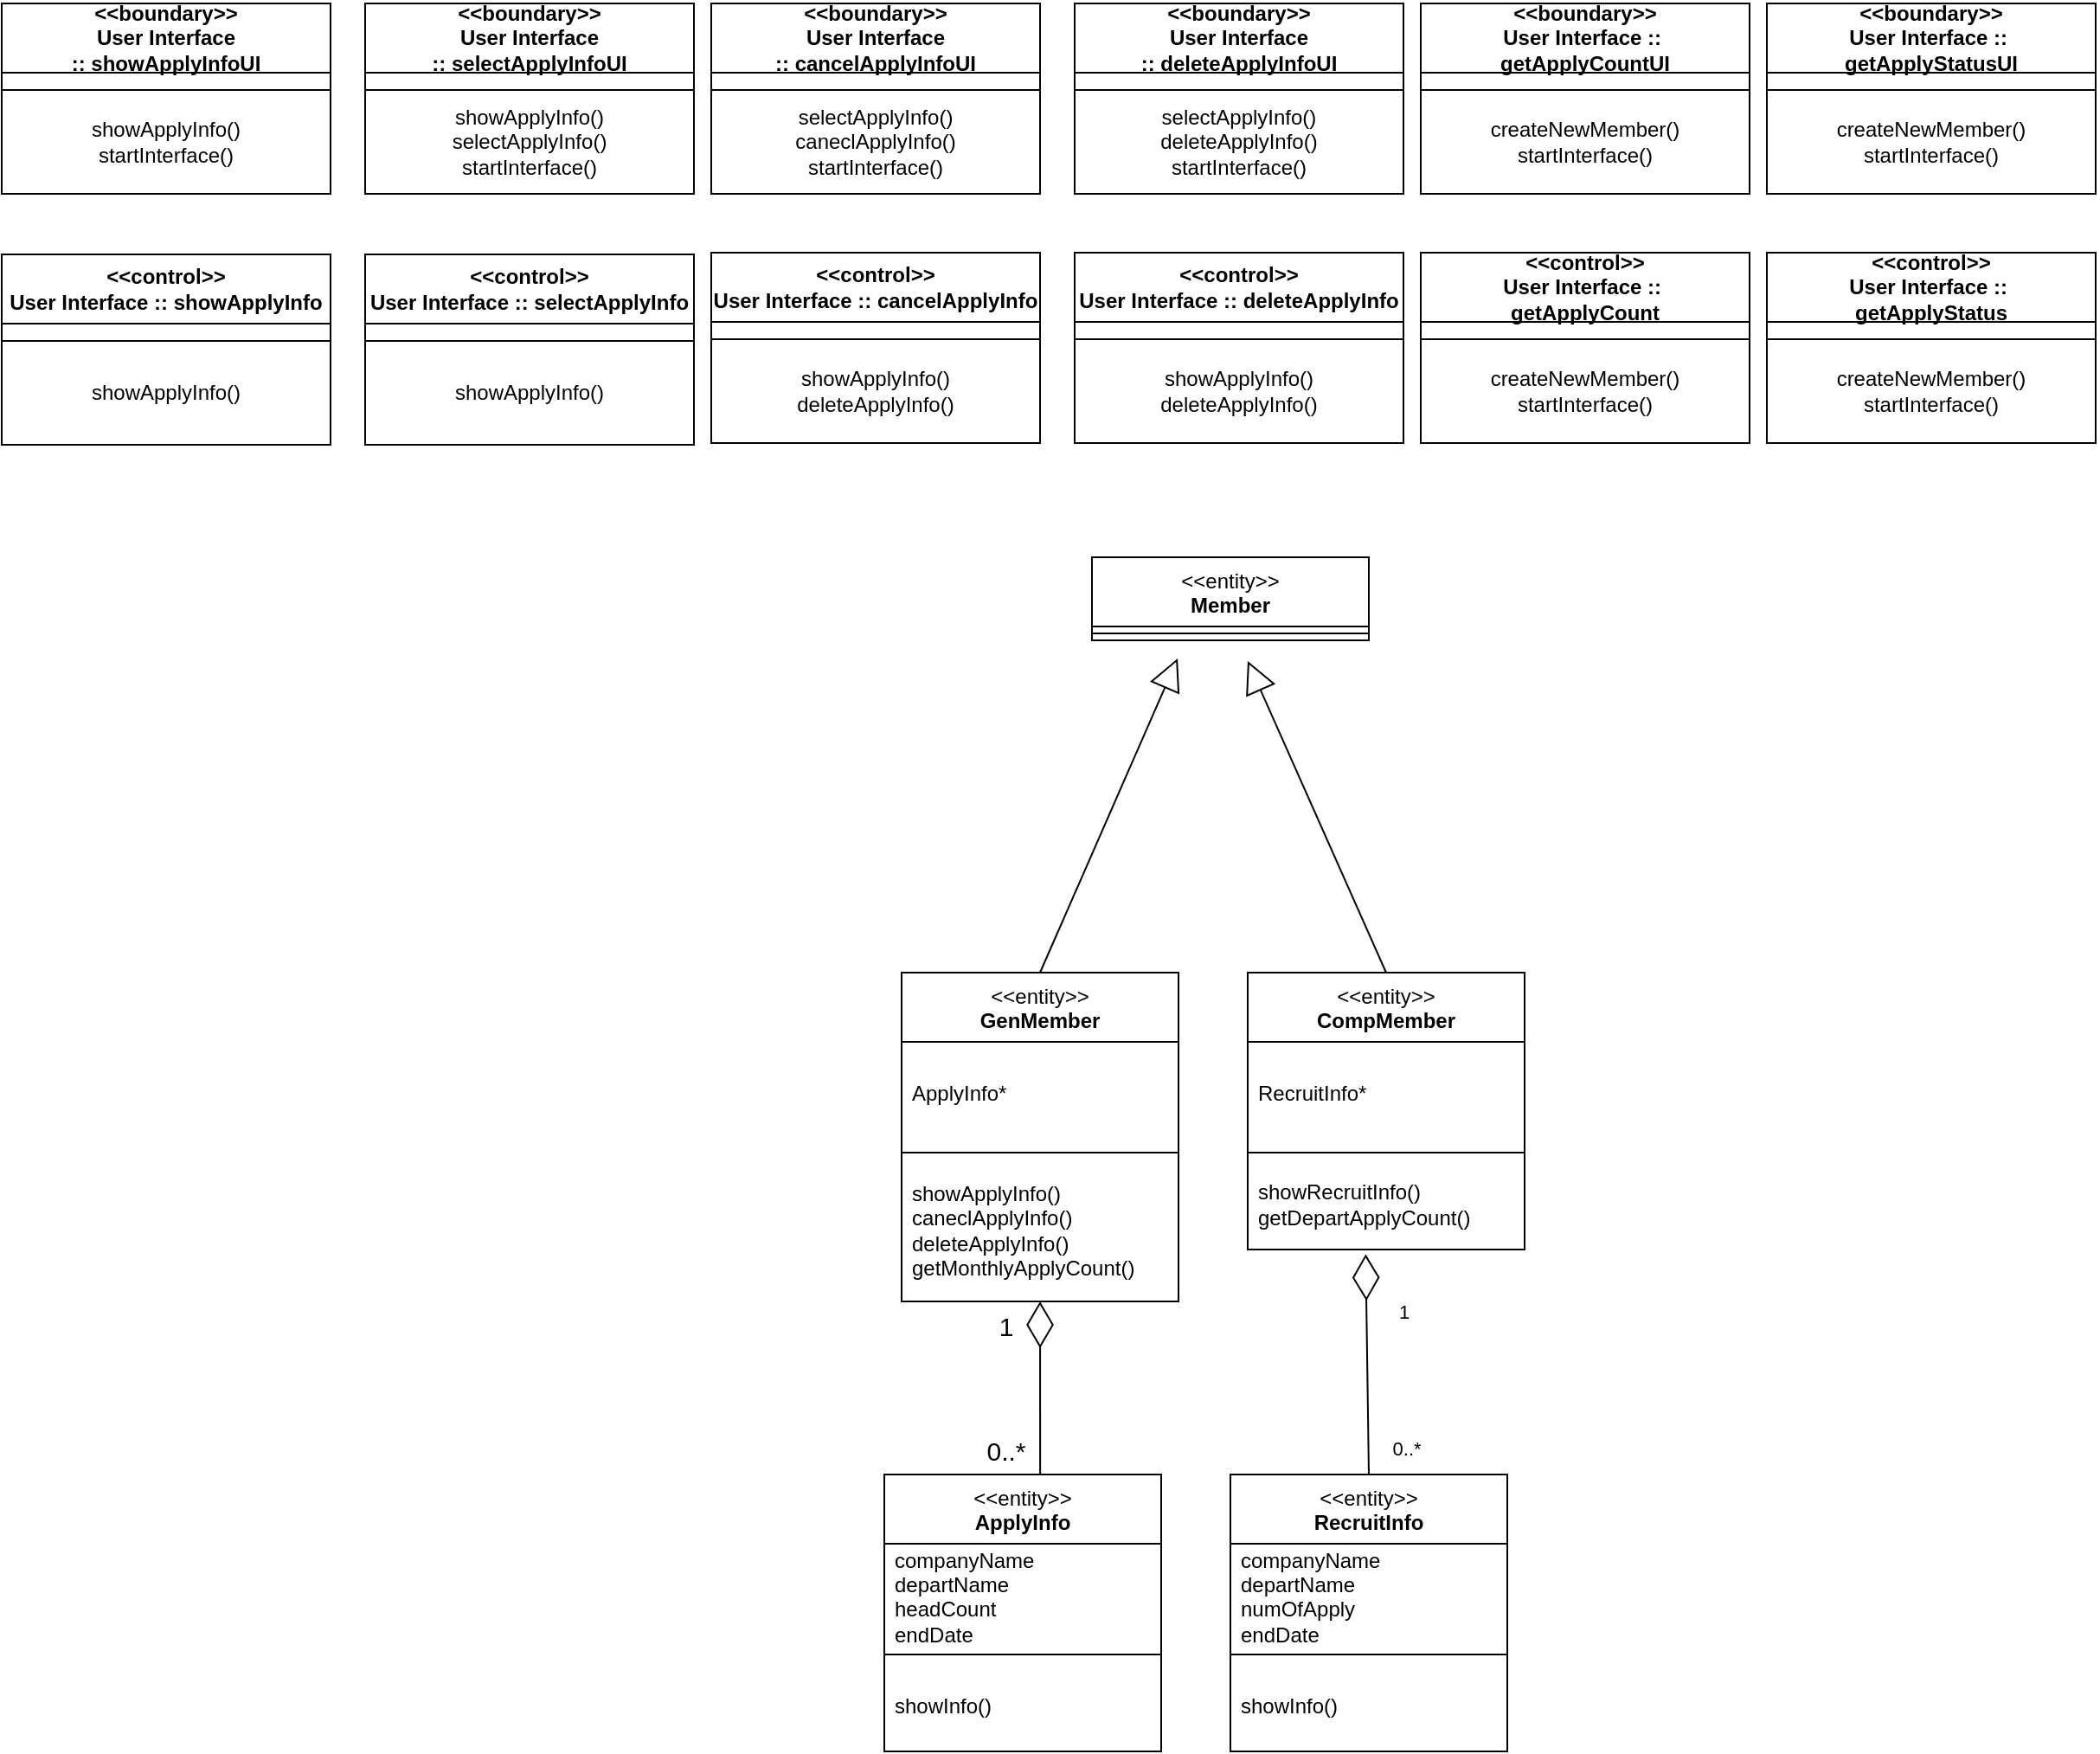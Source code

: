 <mxfile version="21.2.9" type="github" pages="5">
  <diagram id="pO3MdKgrZuAGYdT4maOJ" name="class_diagram">
    <mxGraphModel dx="1425" dy="1174" grid="1" gridSize="10" guides="1" tooltips="1" connect="1" arrows="1" fold="1" page="1" pageScale="1" pageWidth="827" pageHeight="1169" math="0" shadow="0">
      <root>
        <mxCell id="0" />
        <mxCell id="1" parent="0" />
        <mxCell id="WtkBcKNU89IFa_I_xYE9-1" value="&amp;lt;&amp;lt;boundary&amp;gt;&amp;gt;&lt;br&gt;User Interface ::&amp;nbsp;&lt;b style=&quot;border-color: var(--border-color);&quot;&gt;showApplyInfo&lt;/b&gt;UI" style="swimlane;fontStyle=1;align=center;verticalAlign=middle;childLayout=stackLayout;horizontal=1;startSize=40;horizontalStack=0;resizeParent=1;resizeParentMax=0;resizeLast=0;collapsible=0;marginBottom=0;html=1;whiteSpace=wrap;" parent="1" vertex="1">
          <mxGeometry x="870" y="220" width="190" height="110" as="geometry" />
        </mxCell>
        <mxCell id="WtkBcKNU89IFa_I_xYE9-2" value="" style="endArrow=none;html=1;rounded=0;" parent="WtkBcKNU89IFa_I_xYE9-1" edge="1">
          <mxGeometry width="50" height="50" relative="1" as="geometry">
            <mxPoint y="50" as="sourcePoint" />
            <mxPoint x="190" y="50" as="targetPoint" />
          </mxGeometry>
        </mxCell>
        <mxCell id="WtkBcKNU89IFa_I_xYE9-3" value="&lt;h1&gt;&lt;br&gt;&lt;/h1&gt;" style="text;html=1;strokeColor=none;fillColor=none;spacing=5;spacingTop=-20;whiteSpace=wrap;overflow=hidden;rounded=0;" parent="WtkBcKNU89IFa_I_xYE9-1" vertex="1">
          <mxGeometry y="40" width="190" height="10" as="geometry" />
        </mxCell>
        <mxCell id="WtkBcKNU89IFa_I_xYE9-4" style="edgeStyle=orthogonalEdgeStyle;rounded=0;orthogonalLoop=1;jettySize=auto;html=1;exitX=0.5;exitY=1;exitDx=0;exitDy=0;" parent="WtkBcKNU89IFa_I_xYE9-1" source="WtkBcKNU89IFa_I_xYE9-3" target="WtkBcKNU89IFa_I_xYE9-3" edge="1">
          <mxGeometry relative="1" as="geometry" />
        </mxCell>
        <mxCell id="WtkBcKNU89IFa_I_xYE9-5" value="showApplyInfo()&lt;br&gt;startInterface()" style="text;html=1;strokeColor=none;fillColor=none;align=center;verticalAlign=middle;whiteSpace=wrap;rounded=0;" parent="WtkBcKNU89IFa_I_xYE9-1" vertex="1">
          <mxGeometry y="50" width="190" height="60" as="geometry" />
        </mxCell>
        <mxCell id="amxBN_urfzjxhlQZRAkb-6" value="&amp;lt;&amp;lt;boundary&amp;gt;&amp;gt;&lt;br&gt;User Interface ::&amp;nbsp;&lt;b style=&quot;border-color: var(--border-color);&quot;&gt;selectApplyInfo&lt;/b&gt;UI" style="swimlane;fontStyle=1;align=center;verticalAlign=middle;childLayout=stackLayout;horizontal=1;startSize=40;horizontalStack=0;resizeParent=1;resizeParentMax=0;resizeLast=0;collapsible=0;marginBottom=0;html=1;whiteSpace=wrap;" parent="1" vertex="1">
          <mxGeometry x="1080" y="220" width="190" height="110" as="geometry" />
        </mxCell>
        <mxCell id="amxBN_urfzjxhlQZRAkb-7" value="" style="endArrow=none;html=1;rounded=0;" parent="amxBN_urfzjxhlQZRAkb-6" edge="1">
          <mxGeometry width="50" height="50" relative="1" as="geometry">
            <mxPoint y="50" as="sourcePoint" />
            <mxPoint x="190" y="50" as="targetPoint" />
          </mxGeometry>
        </mxCell>
        <mxCell id="amxBN_urfzjxhlQZRAkb-8" value="&lt;h1&gt;&lt;br&gt;&lt;/h1&gt;" style="text;html=1;strokeColor=none;fillColor=none;spacing=5;spacingTop=-20;whiteSpace=wrap;overflow=hidden;rounded=0;" parent="amxBN_urfzjxhlQZRAkb-6" vertex="1">
          <mxGeometry y="40" width="190" height="10" as="geometry" />
        </mxCell>
        <mxCell id="amxBN_urfzjxhlQZRAkb-9" style="edgeStyle=orthogonalEdgeStyle;rounded=0;orthogonalLoop=1;jettySize=auto;html=1;exitX=0.5;exitY=1;exitDx=0;exitDy=0;" parent="amxBN_urfzjxhlQZRAkb-6" source="amxBN_urfzjxhlQZRAkb-8" target="amxBN_urfzjxhlQZRAkb-8" edge="1">
          <mxGeometry relative="1" as="geometry" />
        </mxCell>
        <mxCell id="amxBN_urfzjxhlQZRAkb-10" value="showApplyInfo()&lt;br&gt;selectApplyInfo()&lt;br&gt;startInterface()" style="text;html=1;strokeColor=none;fillColor=none;align=center;verticalAlign=middle;whiteSpace=wrap;rounded=0;" parent="amxBN_urfzjxhlQZRAkb-6" vertex="1">
          <mxGeometry y="50" width="190" height="60" as="geometry" />
        </mxCell>
        <mxCell id="Mex1V11Ur9scai3FmJi1-1" value="&amp;lt;&amp;lt;boundary&amp;gt;&amp;gt;&lt;br&gt;User Interface ::&amp;nbsp;&lt;b style=&quot;border-color: var(--border-color);&quot;&gt;cancelApplyInfo&lt;/b&gt;UI" style="swimlane;fontStyle=1;align=center;verticalAlign=middle;childLayout=stackLayout;horizontal=1;startSize=40;horizontalStack=0;resizeParent=1;resizeParentMax=0;resizeLast=0;collapsible=0;marginBottom=0;html=1;whiteSpace=wrap;" parent="1" vertex="1">
          <mxGeometry x="1280" y="220" width="190" height="110" as="geometry" />
        </mxCell>
        <mxCell id="Mex1V11Ur9scai3FmJi1-2" value="" style="endArrow=none;html=1;rounded=0;" parent="Mex1V11Ur9scai3FmJi1-1" edge="1">
          <mxGeometry width="50" height="50" relative="1" as="geometry">
            <mxPoint y="50" as="sourcePoint" />
            <mxPoint x="190" y="50" as="targetPoint" />
          </mxGeometry>
        </mxCell>
        <mxCell id="Mex1V11Ur9scai3FmJi1-3" value="&lt;h1&gt;&lt;br&gt;&lt;/h1&gt;" style="text;html=1;strokeColor=none;fillColor=none;spacing=5;spacingTop=-20;whiteSpace=wrap;overflow=hidden;rounded=0;" parent="Mex1V11Ur9scai3FmJi1-1" vertex="1">
          <mxGeometry y="40" width="190" height="10" as="geometry" />
        </mxCell>
        <mxCell id="Mex1V11Ur9scai3FmJi1-4" style="edgeStyle=orthogonalEdgeStyle;rounded=0;orthogonalLoop=1;jettySize=auto;html=1;exitX=0.5;exitY=1;exitDx=0;exitDy=0;" parent="Mex1V11Ur9scai3FmJi1-1" source="Mex1V11Ur9scai3FmJi1-3" target="Mex1V11Ur9scai3FmJi1-3" edge="1">
          <mxGeometry relative="1" as="geometry" />
        </mxCell>
        <mxCell id="Mex1V11Ur9scai3FmJi1-5" value="selectApplyInfo()&lt;br&gt;caneclApplyInfo()&lt;br&gt;startInterface()" style="text;html=1;strokeColor=none;fillColor=none;align=center;verticalAlign=middle;whiteSpace=wrap;rounded=0;" parent="Mex1V11Ur9scai3FmJi1-1" vertex="1">
          <mxGeometry y="50" width="190" height="60" as="geometry" />
        </mxCell>
        <mxCell id="yf_7f9Sgfpxl0LVMcvd6-1" value="&amp;lt;&amp;lt;boundary&amp;gt;&amp;gt;&lt;br&gt;User Interface ::&amp;nbsp;&lt;b style=&quot;border-color: var(--border-color);&quot;&gt;deleteApplyInfo&lt;/b&gt;UI" style="swimlane;fontStyle=1;align=center;verticalAlign=middle;childLayout=stackLayout;horizontal=1;startSize=40;horizontalStack=0;resizeParent=1;resizeParentMax=0;resizeLast=0;collapsible=0;marginBottom=0;html=1;whiteSpace=wrap;" parent="1" vertex="1">
          <mxGeometry x="1490" y="220" width="190" height="110" as="geometry" />
        </mxCell>
        <mxCell id="yf_7f9Sgfpxl0LVMcvd6-2" value="" style="endArrow=none;html=1;rounded=0;" parent="yf_7f9Sgfpxl0LVMcvd6-1" edge="1">
          <mxGeometry width="50" height="50" relative="1" as="geometry">
            <mxPoint y="50" as="sourcePoint" />
            <mxPoint x="190" y="50" as="targetPoint" />
          </mxGeometry>
        </mxCell>
        <mxCell id="yf_7f9Sgfpxl0LVMcvd6-3" value="&lt;h1&gt;&lt;br&gt;&lt;/h1&gt;" style="text;html=1;strokeColor=none;fillColor=none;spacing=5;spacingTop=-20;whiteSpace=wrap;overflow=hidden;rounded=0;" parent="yf_7f9Sgfpxl0LVMcvd6-1" vertex="1">
          <mxGeometry y="40" width="190" height="10" as="geometry" />
        </mxCell>
        <mxCell id="yf_7f9Sgfpxl0LVMcvd6-4" style="edgeStyle=orthogonalEdgeStyle;rounded=0;orthogonalLoop=1;jettySize=auto;html=1;exitX=0.5;exitY=1;exitDx=0;exitDy=0;" parent="yf_7f9Sgfpxl0LVMcvd6-1" source="yf_7f9Sgfpxl0LVMcvd6-3" target="yf_7f9Sgfpxl0LVMcvd6-3" edge="1">
          <mxGeometry relative="1" as="geometry" />
        </mxCell>
        <mxCell id="yf_7f9Sgfpxl0LVMcvd6-5" value="selectApplyInfo()&lt;br style=&quot;border-color: var(--border-color);&quot;&gt;deleteApplyInfo()&lt;br style=&quot;border-color: var(--border-color);&quot;&gt;startInterface()" style="text;html=1;strokeColor=none;fillColor=none;align=center;verticalAlign=middle;whiteSpace=wrap;rounded=0;" parent="yf_7f9Sgfpxl0LVMcvd6-1" vertex="1">
          <mxGeometry y="50" width="190" height="60" as="geometry" />
        </mxCell>
        <mxCell id="yf_7f9Sgfpxl0LVMcvd6-6" value="&amp;lt;&amp;lt;boundary&amp;gt;&amp;gt;&lt;br&gt;User Interface ::&amp;nbsp;&lt;br&gt;&lt;b style=&quot;border-color: var(--border-color);&quot;&gt;getApplyCount&lt;/b&gt;UI" style="swimlane;fontStyle=1;align=center;verticalAlign=middle;childLayout=stackLayout;horizontal=1;startSize=40;horizontalStack=0;resizeParent=1;resizeParentMax=0;resizeLast=0;collapsible=0;marginBottom=0;html=1;whiteSpace=wrap;" parent="1" vertex="1">
          <mxGeometry x="1690" y="220" width="190" height="110" as="geometry" />
        </mxCell>
        <mxCell id="yf_7f9Sgfpxl0LVMcvd6-7" value="" style="endArrow=none;html=1;rounded=0;" parent="yf_7f9Sgfpxl0LVMcvd6-6" edge="1">
          <mxGeometry width="50" height="50" relative="1" as="geometry">
            <mxPoint y="50" as="sourcePoint" />
            <mxPoint x="190" y="50" as="targetPoint" />
          </mxGeometry>
        </mxCell>
        <mxCell id="yf_7f9Sgfpxl0LVMcvd6-8" value="&lt;h1&gt;&lt;br&gt;&lt;/h1&gt;" style="text;html=1;strokeColor=none;fillColor=none;spacing=5;spacingTop=-20;whiteSpace=wrap;overflow=hidden;rounded=0;" parent="yf_7f9Sgfpxl0LVMcvd6-6" vertex="1">
          <mxGeometry y="40" width="190" height="10" as="geometry" />
        </mxCell>
        <mxCell id="yf_7f9Sgfpxl0LVMcvd6-9" style="edgeStyle=orthogonalEdgeStyle;rounded=0;orthogonalLoop=1;jettySize=auto;html=1;exitX=0.5;exitY=1;exitDx=0;exitDy=0;" parent="yf_7f9Sgfpxl0LVMcvd6-6" source="yf_7f9Sgfpxl0LVMcvd6-8" target="yf_7f9Sgfpxl0LVMcvd6-8" edge="1">
          <mxGeometry relative="1" as="geometry" />
        </mxCell>
        <mxCell id="yf_7f9Sgfpxl0LVMcvd6-10" value="createNewMember()&lt;br&gt;startInterface()" style="text;html=1;strokeColor=none;fillColor=none;align=center;verticalAlign=middle;whiteSpace=wrap;rounded=0;" parent="yf_7f9Sgfpxl0LVMcvd6-6" vertex="1">
          <mxGeometry y="50" width="190" height="60" as="geometry" />
        </mxCell>
        <mxCell id="9Z2GTSBWnuTWCutttVg3-2" value="&amp;lt;&amp;lt;boundary&amp;gt;&amp;gt;&lt;br&gt;User Interface ::&amp;nbsp;&lt;br&gt;&lt;b style=&quot;border-color: var(--border-color);&quot;&gt;getApplyStatus&lt;/b&gt;UI" style="swimlane;fontStyle=1;align=center;verticalAlign=middle;childLayout=stackLayout;horizontal=1;startSize=40;horizontalStack=0;resizeParent=1;resizeParentMax=0;resizeLast=0;collapsible=0;marginBottom=0;html=1;whiteSpace=wrap;" parent="1" vertex="1">
          <mxGeometry x="1890" y="220" width="190" height="110" as="geometry" />
        </mxCell>
        <mxCell id="9Z2GTSBWnuTWCutttVg3-3" value="" style="endArrow=none;html=1;rounded=0;" parent="9Z2GTSBWnuTWCutttVg3-2" edge="1">
          <mxGeometry width="50" height="50" relative="1" as="geometry">
            <mxPoint y="50" as="sourcePoint" />
            <mxPoint x="190" y="50" as="targetPoint" />
          </mxGeometry>
        </mxCell>
        <mxCell id="9Z2GTSBWnuTWCutttVg3-4" value="&lt;h1&gt;&lt;br&gt;&lt;/h1&gt;" style="text;html=1;strokeColor=none;fillColor=none;spacing=5;spacingTop=-20;whiteSpace=wrap;overflow=hidden;rounded=0;" parent="9Z2GTSBWnuTWCutttVg3-2" vertex="1">
          <mxGeometry y="40" width="190" height="10" as="geometry" />
        </mxCell>
        <mxCell id="9Z2GTSBWnuTWCutttVg3-5" style="edgeStyle=orthogonalEdgeStyle;rounded=0;orthogonalLoop=1;jettySize=auto;html=1;exitX=0.5;exitY=1;exitDx=0;exitDy=0;" parent="9Z2GTSBWnuTWCutttVg3-2" source="9Z2GTSBWnuTWCutttVg3-4" target="9Z2GTSBWnuTWCutttVg3-4" edge="1">
          <mxGeometry relative="1" as="geometry" />
        </mxCell>
        <mxCell id="9Z2GTSBWnuTWCutttVg3-6" value="createNewMember()&lt;br&gt;startInterface()" style="text;html=1;strokeColor=none;fillColor=none;align=center;verticalAlign=middle;whiteSpace=wrap;rounded=0;" parent="9Z2GTSBWnuTWCutttVg3-2" vertex="1">
          <mxGeometry y="50" width="190" height="60" as="geometry" />
        </mxCell>
        <mxCell id="Y0QEt7UJyjL08IKQHozE-1" value="&amp;lt;&amp;lt;entity&amp;gt;&amp;gt;&lt;br&gt;&lt;b&gt;Member&lt;/b&gt;" style="swimlane;fontStyle=0;align=center;verticalAlign=top;childLayout=stackLayout;horizontal=1;startSize=40;horizontalStack=0;resizeParent=1;resizeParentMax=0;resizeLast=0;collapsible=0;marginBottom=0;html=1;whiteSpace=wrap;" parent="1" vertex="1">
          <mxGeometry x="1500" y="540" width="160" height="48" as="geometry" />
        </mxCell>
        <mxCell id="Y0QEt7UJyjL08IKQHozE-3" value="" style="line;strokeWidth=1;fillColor=none;align=left;verticalAlign=middle;spacingTop=-1;spacingLeft=3;spacingRight=3;rotatable=0;labelPosition=right;points=[];portConstraint=eastwest;" parent="Y0QEt7UJyjL08IKQHozE-1" vertex="1">
          <mxGeometry y="40" width="160" height="8" as="geometry" />
        </mxCell>
        <mxCell id="Y0QEt7UJyjL08IKQHozE-5" value="&amp;lt;&amp;lt;entity&amp;gt;&amp;gt;&lt;br&gt;&lt;b&gt;GenMember&lt;/b&gt;" style="swimlane;fontStyle=0;align=center;verticalAlign=top;childLayout=stackLayout;horizontal=1;startSize=40;horizontalStack=0;resizeParent=1;resizeParentMax=0;resizeLast=0;collapsible=0;marginBottom=0;html=1;whiteSpace=wrap;" parent="1" vertex="1">
          <mxGeometry x="1390" y="780" width="160" height="190" as="geometry" />
        </mxCell>
        <mxCell id="Y0QEt7UJyjL08IKQHozE-6" value="ApplyInfo*&lt;br&gt;" style="text;html=1;strokeColor=none;fillColor=none;align=left;verticalAlign=middle;spacingLeft=4;spacingRight=4;overflow=hidden;rotatable=0;points=[[0,0.5],[1,0.5]];portConstraint=eastwest;whiteSpace=wrap;" parent="Y0QEt7UJyjL08IKQHozE-5" vertex="1">
          <mxGeometry y="40" width="160" height="60" as="geometry" />
        </mxCell>
        <mxCell id="Y0QEt7UJyjL08IKQHozE-7" value="" style="line;strokeWidth=1;fillColor=none;align=left;verticalAlign=middle;spacingTop=-1;spacingLeft=3;spacingRight=3;rotatable=0;labelPosition=right;points=[];portConstraint=eastwest;" parent="Y0QEt7UJyjL08IKQHozE-5" vertex="1">
          <mxGeometry y="100" width="160" height="8" as="geometry" />
        </mxCell>
        <mxCell id="Y0QEt7UJyjL08IKQHozE-8" value="showApplyInfo()&lt;br&gt;caneclApplyInfo()&lt;br&gt;deleteApplyInfo()&lt;br&gt;getMonthlyApplyCount()" style="text;html=1;strokeColor=none;fillColor=none;align=left;verticalAlign=middle;spacingLeft=4;spacingRight=4;overflow=hidden;rotatable=0;points=[[0,0.5],[1,0.5]];portConstraint=eastwest;whiteSpace=wrap;" parent="Y0QEt7UJyjL08IKQHozE-5" vertex="1">
          <mxGeometry y="108" width="160" height="82" as="geometry" />
        </mxCell>
        <mxCell id="Y0QEt7UJyjL08IKQHozE-9" value="&amp;lt;&amp;lt;entity&amp;gt;&amp;gt;&lt;br&gt;&lt;b&gt;CompMember&lt;/b&gt;" style="swimlane;fontStyle=0;align=center;verticalAlign=top;childLayout=stackLayout;horizontal=1;startSize=40;horizontalStack=0;resizeParent=1;resizeParentMax=0;resizeLast=0;collapsible=0;marginBottom=0;html=1;whiteSpace=wrap;" parent="1" vertex="1">
          <mxGeometry x="1590" y="780" width="160" height="160" as="geometry" />
        </mxCell>
        <mxCell id="Y0QEt7UJyjL08IKQHozE-10" value="RecruitInfo*" style="text;html=1;strokeColor=none;fillColor=none;align=left;verticalAlign=middle;spacingLeft=4;spacingRight=4;overflow=hidden;rotatable=0;points=[[0,0.5],[1,0.5]];portConstraint=eastwest;whiteSpace=wrap;" parent="Y0QEt7UJyjL08IKQHozE-9" vertex="1">
          <mxGeometry y="40" width="160" height="60" as="geometry" />
        </mxCell>
        <mxCell id="Y0QEt7UJyjL08IKQHozE-11" value="" style="line;strokeWidth=1;fillColor=none;align=left;verticalAlign=middle;spacingTop=-1;spacingLeft=3;spacingRight=3;rotatable=0;labelPosition=right;points=[];portConstraint=eastwest;" parent="Y0QEt7UJyjL08IKQHozE-9" vertex="1">
          <mxGeometry y="100" width="160" height="8" as="geometry" />
        </mxCell>
        <mxCell id="Y0QEt7UJyjL08IKQHozE-12" value="showRecruitInfo()&lt;br&gt;getDepartApplyCount()" style="text;html=1;strokeColor=none;fillColor=none;align=left;verticalAlign=middle;spacingLeft=4;spacingRight=4;overflow=hidden;rotatable=0;points=[[0,0.5],[1,0.5]];portConstraint=eastwest;whiteSpace=wrap;" parent="Y0QEt7UJyjL08IKQHozE-9" vertex="1">
          <mxGeometry y="108" width="160" height="52" as="geometry" />
        </mxCell>
        <mxCell id="Y0QEt7UJyjL08IKQHozE-13" value="" style="endArrow=block;endSize=16;endFill=0;html=1;rounded=0;exitX=0.5;exitY=0;exitDx=0;exitDy=0;entryX=0.372;entryY=0.976;entryDx=0;entryDy=0;entryPerimeter=0;" parent="1" source="Y0QEt7UJyjL08IKQHozE-5" edge="1">
          <mxGeometry width="160" relative="1" as="geometry">
            <mxPoint x="1550" y="770" as="sourcePoint" />
            <mxPoint x="1549.52" y="598.512" as="targetPoint" />
          </mxGeometry>
        </mxCell>
        <mxCell id="Y0QEt7UJyjL08IKQHozE-14" value="" style="endArrow=block;endSize=16;endFill=0;html=1;rounded=0;exitX=0.5;exitY=0;exitDx=0;exitDy=0;entryX=0.625;entryY=1;entryDx=0;entryDy=0;entryPerimeter=0;" parent="1" source="Y0QEt7UJyjL08IKQHozE-9" edge="1">
          <mxGeometry width="160" relative="1" as="geometry">
            <mxPoint x="1690" y="640" as="sourcePoint" />
            <mxPoint x="1590" y="600" as="targetPoint" />
            <Array as="points" />
          </mxGeometry>
        </mxCell>
        <mxCell id="zgVNyb772J8b74xou4hm-1" value="&amp;lt;&amp;lt;entity&amp;gt;&amp;gt;&lt;br&gt;&lt;b&gt;RecruitInfo&lt;/b&gt;" style="swimlane;fontStyle=0;align=center;verticalAlign=top;childLayout=stackLayout;horizontal=1;startSize=40;horizontalStack=0;resizeParent=1;resizeParentMax=0;resizeLast=0;collapsible=0;marginBottom=0;html=1;whiteSpace=wrap;" parent="1" vertex="1">
          <mxGeometry x="1580" y="1070" width="160" height="160" as="geometry" />
        </mxCell>
        <mxCell id="zgVNyb772J8b74xou4hm-2" value="companyName&lt;br&gt;departName&lt;br&gt;numOfApply&lt;br&gt;endDate" style="text;html=1;strokeColor=none;fillColor=none;align=left;verticalAlign=middle;spacingLeft=4;spacingRight=4;overflow=hidden;rotatable=0;points=[[0,0.5],[1,0.5]];portConstraint=eastwest;whiteSpace=wrap;" parent="zgVNyb772J8b74xou4hm-1" vertex="1">
          <mxGeometry y="40" width="160" height="60" as="geometry" />
        </mxCell>
        <mxCell id="zgVNyb772J8b74xou4hm-3" value="" style="line;strokeWidth=1;fillColor=none;align=left;verticalAlign=middle;spacingTop=-1;spacingLeft=3;spacingRight=3;rotatable=0;labelPosition=right;points=[];portConstraint=eastwest;" parent="zgVNyb772J8b74xou4hm-1" vertex="1">
          <mxGeometry y="100" width="160" height="8" as="geometry" />
        </mxCell>
        <mxCell id="zgVNyb772J8b74xou4hm-4" value="showInfo()" style="text;html=1;strokeColor=none;fillColor=none;align=left;verticalAlign=middle;spacingLeft=4;spacingRight=4;overflow=hidden;rotatable=0;points=[[0,0.5],[1,0.5]];portConstraint=eastwest;whiteSpace=wrap;" parent="zgVNyb772J8b74xou4hm-1" vertex="1">
          <mxGeometry y="108" width="160" height="52" as="geometry" />
        </mxCell>
        <mxCell id="Z35v7WAChhQf6CAPm1-N-5" value="&amp;lt;&amp;lt;entity&amp;gt;&amp;gt;&lt;br&gt;&lt;b&gt;ApplyInfo&lt;/b&gt;" style="swimlane;fontStyle=0;align=center;verticalAlign=top;childLayout=stackLayout;horizontal=1;startSize=40;horizontalStack=0;resizeParent=1;resizeParentMax=0;resizeLast=0;collapsible=0;marginBottom=0;html=1;whiteSpace=wrap;" parent="1" vertex="1">
          <mxGeometry x="1380" y="1070" width="160" height="160" as="geometry" />
        </mxCell>
        <mxCell id="Z35v7WAChhQf6CAPm1-N-6" value="companyName&lt;br&gt;departName&lt;br&gt;headCount&lt;br&gt;endDate" style="text;html=1;strokeColor=none;fillColor=none;align=left;verticalAlign=middle;spacingLeft=4;spacingRight=4;overflow=hidden;rotatable=0;points=[[0,0.5],[1,0.5]];portConstraint=eastwest;whiteSpace=wrap;" parent="Z35v7WAChhQf6CAPm1-N-5" vertex="1">
          <mxGeometry y="40" width="160" height="60" as="geometry" />
        </mxCell>
        <mxCell id="Z35v7WAChhQf6CAPm1-N-7" value="" style="line;strokeWidth=1;fillColor=none;align=left;verticalAlign=middle;spacingTop=-1;spacingLeft=3;spacingRight=3;rotatable=0;labelPosition=right;points=[];portConstraint=eastwest;" parent="Z35v7WAChhQf6CAPm1-N-5" vertex="1">
          <mxGeometry y="100" width="160" height="8" as="geometry" />
        </mxCell>
        <mxCell id="Z35v7WAChhQf6CAPm1-N-8" value="showInfo()" style="text;html=1;strokeColor=none;fillColor=none;align=left;verticalAlign=middle;spacingLeft=4;spacingRight=4;overflow=hidden;rotatable=0;points=[[0,0.5],[1,0.5]];portConstraint=eastwest;whiteSpace=wrap;" parent="Z35v7WAChhQf6CAPm1-N-5" vertex="1">
          <mxGeometry y="108" width="160" height="52" as="geometry" />
        </mxCell>
        <mxCell id="6_NXuu7yeNAMnzyCHxg2-6" value="&amp;lt;&amp;lt;control&amp;gt;&amp;gt;&lt;br&gt;User Interface ::&amp;nbsp;&lt;b style=&quot;border-color: var(--border-color);&quot;&gt;selectApplyInfo&lt;/b&gt;" style="swimlane;fontStyle=1;align=center;verticalAlign=middle;childLayout=stackLayout;horizontal=1;startSize=40;horizontalStack=0;resizeParent=1;resizeParentMax=0;resizeLast=0;collapsible=0;marginBottom=0;html=1;whiteSpace=wrap;" vertex="1" parent="1">
          <mxGeometry x="1080" y="365" width="190" height="110" as="geometry" />
        </mxCell>
        <mxCell id="6_NXuu7yeNAMnzyCHxg2-7" value="" style="endArrow=none;html=1;rounded=0;" edge="1" parent="6_NXuu7yeNAMnzyCHxg2-6">
          <mxGeometry width="50" height="50" relative="1" as="geometry">
            <mxPoint y="50" as="sourcePoint" />
            <mxPoint x="190" y="50" as="targetPoint" />
          </mxGeometry>
        </mxCell>
        <mxCell id="6_NXuu7yeNAMnzyCHxg2-8" value="&lt;h1&gt;&lt;br&gt;&lt;/h1&gt;" style="text;html=1;strokeColor=none;fillColor=none;spacing=5;spacingTop=-20;whiteSpace=wrap;overflow=hidden;rounded=0;" vertex="1" parent="6_NXuu7yeNAMnzyCHxg2-6">
          <mxGeometry y="40" width="190" height="10" as="geometry" />
        </mxCell>
        <mxCell id="6_NXuu7yeNAMnzyCHxg2-9" style="edgeStyle=orthogonalEdgeStyle;rounded=0;orthogonalLoop=1;jettySize=auto;html=1;exitX=0.5;exitY=1;exitDx=0;exitDy=0;" edge="1" parent="6_NXuu7yeNAMnzyCHxg2-6" source="6_NXuu7yeNAMnzyCHxg2-8" target="6_NXuu7yeNAMnzyCHxg2-8">
          <mxGeometry relative="1" as="geometry" />
        </mxCell>
        <mxCell id="6_NXuu7yeNAMnzyCHxg2-10" value="showApplyInfo()" style="text;html=1;strokeColor=none;fillColor=none;align=center;verticalAlign=middle;whiteSpace=wrap;rounded=0;" vertex="1" parent="6_NXuu7yeNAMnzyCHxg2-6">
          <mxGeometry y="50" width="190" height="60" as="geometry" />
        </mxCell>
        <mxCell id="6_NXuu7yeNAMnzyCHxg2-11" value="&amp;lt;&amp;lt;control&amp;gt;&amp;gt;&lt;br&gt;User Interface ::&amp;nbsp;&lt;b style=&quot;border-color: var(--border-color);&quot;&gt;cancelApplyInfo&lt;/b&gt;" style="swimlane;fontStyle=1;align=center;verticalAlign=middle;childLayout=stackLayout;horizontal=1;startSize=40;horizontalStack=0;resizeParent=1;resizeParentMax=0;resizeLast=0;collapsible=0;marginBottom=0;html=1;whiteSpace=wrap;" vertex="1" parent="1">
          <mxGeometry x="1280" y="364" width="190" height="110" as="geometry" />
        </mxCell>
        <mxCell id="6_NXuu7yeNAMnzyCHxg2-12" value="" style="endArrow=none;html=1;rounded=0;" edge="1" parent="6_NXuu7yeNAMnzyCHxg2-11">
          <mxGeometry width="50" height="50" relative="1" as="geometry">
            <mxPoint y="50" as="sourcePoint" />
            <mxPoint x="190" y="50" as="targetPoint" />
          </mxGeometry>
        </mxCell>
        <mxCell id="6_NXuu7yeNAMnzyCHxg2-13" value="&lt;h1&gt;&lt;br&gt;&lt;/h1&gt;" style="text;html=1;strokeColor=none;fillColor=none;spacing=5;spacingTop=-20;whiteSpace=wrap;overflow=hidden;rounded=0;" vertex="1" parent="6_NXuu7yeNAMnzyCHxg2-11">
          <mxGeometry y="40" width="190" height="10" as="geometry" />
        </mxCell>
        <mxCell id="6_NXuu7yeNAMnzyCHxg2-14" style="edgeStyle=orthogonalEdgeStyle;rounded=0;orthogonalLoop=1;jettySize=auto;html=1;exitX=0.5;exitY=1;exitDx=0;exitDy=0;" edge="1" parent="6_NXuu7yeNAMnzyCHxg2-11" source="6_NXuu7yeNAMnzyCHxg2-13" target="6_NXuu7yeNAMnzyCHxg2-13">
          <mxGeometry relative="1" as="geometry" />
        </mxCell>
        <mxCell id="6_NXuu7yeNAMnzyCHxg2-15" value="showApplyInfo()&lt;br&gt;deleteApplyInfo()" style="text;html=1;strokeColor=none;fillColor=none;align=center;verticalAlign=middle;whiteSpace=wrap;rounded=0;" vertex="1" parent="6_NXuu7yeNAMnzyCHxg2-11">
          <mxGeometry y="50" width="190" height="60" as="geometry" />
        </mxCell>
        <mxCell id="6_NXuu7yeNAMnzyCHxg2-16" value="&amp;lt;&amp;lt;control&amp;gt;&amp;gt;&lt;br&gt;User Interface ::&amp;nbsp;&lt;b style=&quot;border-color: var(--border-color);&quot;&gt;deleteApplyInfo&lt;/b&gt;" style="swimlane;fontStyle=1;align=center;verticalAlign=middle;childLayout=stackLayout;horizontal=1;startSize=40;horizontalStack=0;resizeParent=1;resizeParentMax=0;resizeLast=0;collapsible=0;marginBottom=0;html=1;whiteSpace=wrap;" vertex="1" parent="1">
          <mxGeometry x="1490" y="364" width="190" height="110" as="geometry" />
        </mxCell>
        <mxCell id="6_NXuu7yeNAMnzyCHxg2-17" value="" style="endArrow=none;html=1;rounded=0;" edge="1" parent="6_NXuu7yeNAMnzyCHxg2-16">
          <mxGeometry width="50" height="50" relative="1" as="geometry">
            <mxPoint y="50" as="sourcePoint" />
            <mxPoint x="190" y="50" as="targetPoint" />
          </mxGeometry>
        </mxCell>
        <mxCell id="6_NXuu7yeNAMnzyCHxg2-18" value="&lt;h1&gt;&lt;br&gt;&lt;/h1&gt;" style="text;html=1;strokeColor=none;fillColor=none;spacing=5;spacingTop=-20;whiteSpace=wrap;overflow=hidden;rounded=0;" vertex="1" parent="6_NXuu7yeNAMnzyCHxg2-16">
          <mxGeometry y="40" width="190" height="10" as="geometry" />
        </mxCell>
        <mxCell id="6_NXuu7yeNAMnzyCHxg2-19" style="edgeStyle=orthogonalEdgeStyle;rounded=0;orthogonalLoop=1;jettySize=auto;html=1;exitX=0.5;exitY=1;exitDx=0;exitDy=0;" edge="1" parent="6_NXuu7yeNAMnzyCHxg2-16" source="6_NXuu7yeNAMnzyCHxg2-18" target="6_NXuu7yeNAMnzyCHxg2-18">
          <mxGeometry relative="1" as="geometry" />
        </mxCell>
        <mxCell id="6_NXuu7yeNAMnzyCHxg2-20" value="showApplyInfo()&lt;br style=&quot;border-color: var(--border-color);&quot;&gt;deleteApplyInfo()" style="text;html=1;strokeColor=none;fillColor=none;align=center;verticalAlign=middle;whiteSpace=wrap;rounded=0;" vertex="1" parent="6_NXuu7yeNAMnzyCHxg2-16">
          <mxGeometry y="50" width="190" height="60" as="geometry" />
        </mxCell>
        <mxCell id="6_NXuu7yeNAMnzyCHxg2-21" value="&amp;lt;&amp;lt;control&amp;gt;&amp;gt;&lt;br&gt;User Interface ::&amp;nbsp;&lt;br&gt;&lt;b style=&quot;border-color: var(--border-color);&quot;&gt;getApplyCount&lt;/b&gt;" style="swimlane;fontStyle=1;align=center;verticalAlign=middle;childLayout=stackLayout;horizontal=1;startSize=40;horizontalStack=0;resizeParent=1;resizeParentMax=0;resizeLast=0;collapsible=0;marginBottom=0;html=1;whiteSpace=wrap;" vertex="1" parent="1">
          <mxGeometry x="1690" y="364" width="190" height="110" as="geometry" />
        </mxCell>
        <mxCell id="6_NXuu7yeNAMnzyCHxg2-22" value="" style="endArrow=none;html=1;rounded=0;" edge="1" parent="6_NXuu7yeNAMnzyCHxg2-21">
          <mxGeometry width="50" height="50" relative="1" as="geometry">
            <mxPoint y="50" as="sourcePoint" />
            <mxPoint x="190" y="50" as="targetPoint" />
          </mxGeometry>
        </mxCell>
        <mxCell id="6_NXuu7yeNAMnzyCHxg2-23" value="&lt;h1&gt;&lt;br&gt;&lt;/h1&gt;" style="text;html=1;strokeColor=none;fillColor=none;spacing=5;spacingTop=-20;whiteSpace=wrap;overflow=hidden;rounded=0;" vertex="1" parent="6_NXuu7yeNAMnzyCHxg2-21">
          <mxGeometry y="40" width="190" height="10" as="geometry" />
        </mxCell>
        <mxCell id="6_NXuu7yeNAMnzyCHxg2-24" style="edgeStyle=orthogonalEdgeStyle;rounded=0;orthogonalLoop=1;jettySize=auto;html=1;exitX=0.5;exitY=1;exitDx=0;exitDy=0;" edge="1" parent="6_NXuu7yeNAMnzyCHxg2-21" source="6_NXuu7yeNAMnzyCHxg2-23" target="6_NXuu7yeNAMnzyCHxg2-23">
          <mxGeometry relative="1" as="geometry" />
        </mxCell>
        <mxCell id="6_NXuu7yeNAMnzyCHxg2-25" value="createNewMember()&lt;br&gt;startInterface()" style="text;html=1;strokeColor=none;fillColor=none;align=center;verticalAlign=middle;whiteSpace=wrap;rounded=0;" vertex="1" parent="6_NXuu7yeNAMnzyCHxg2-21">
          <mxGeometry y="50" width="190" height="60" as="geometry" />
        </mxCell>
        <mxCell id="6_NXuu7yeNAMnzyCHxg2-26" value="&amp;lt;&amp;lt;control&amp;gt;&amp;gt;&lt;br&gt;User Interface ::&amp;nbsp;&lt;br&gt;&lt;b style=&quot;border-color: var(--border-color);&quot;&gt;getApplyStatus&lt;/b&gt;" style="swimlane;fontStyle=1;align=center;verticalAlign=middle;childLayout=stackLayout;horizontal=1;startSize=40;horizontalStack=0;resizeParent=1;resizeParentMax=0;resizeLast=0;collapsible=0;marginBottom=0;html=1;whiteSpace=wrap;" vertex="1" parent="1">
          <mxGeometry x="1890" y="364" width="190" height="110" as="geometry" />
        </mxCell>
        <mxCell id="6_NXuu7yeNAMnzyCHxg2-27" value="" style="endArrow=none;html=1;rounded=0;" edge="1" parent="6_NXuu7yeNAMnzyCHxg2-26">
          <mxGeometry width="50" height="50" relative="1" as="geometry">
            <mxPoint y="50" as="sourcePoint" />
            <mxPoint x="190" y="50" as="targetPoint" />
          </mxGeometry>
        </mxCell>
        <mxCell id="6_NXuu7yeNAMnzyCHxg2-28" value="&lt;h1&gt;&lt;br&gt;&lt;/h1&gt;" style="text;html=1;strokeColor=none;fillColor=none;spacing=5;spacingTop=-20;whiteSpace=wrap;overflow=hidden;rounded=0;" vertex="1" parent="6_NXuu7yeNAMnzyCHxg2-26">
          <mxGeometry y="40" width="190" height="10" as="geometry" />
        </mxCell>
        <mxCell id="6_NXuu7yeNAMnzyCHxg2-29" style="edgeStyle=orthogonalEdgeStyle;rounded=0;orthogonalLoop=1;jettySize=auto;html=1;exitX=0.5;exitY=1;exitDx=0;exitDy=0;" edge="1" parent="6_NXuu7yeNAMnzyCHxg2-26" source="6_NXuu7yeNAMnzyCHxg2-28" target="6_NXuu7yeNAMnzyCHxg2-28">
          <mxGeometry relative="1" as="geometry" />
        </mxCell>
        <mxCell id="6_NXuu7yeNAMnzyCHxg2-30" value="createNewMember()&lt;br&gt;startInterface()" style="text;html=1;strokeColor=none;fillColor=none;align=center;verticalAlign=middle;whiteSpace=wrap;rounded=0;" vertex="1" parent="6_NXuu7yeNAMnzyCHxg2-26">
          <mxGeometry y="50" width="190" height="60" as="geometry" />
        </mxCell>
        <mxCell id="6_NXuu7yeNAMnzyCHxg2-31" value="&amp;lt;&amp;lt;control&amp;gt;&amp;gt;&lt;br&gt;User Interface ::&amp;nbsp;&lt;b style=&quot;border-color: var(--border-color);&quot;&gt;showApplyInfo&lt;/b&gt;" style="swimlane;fontStyle=1;align=center;verticalAlign=middle;childLayout=stackLayout;horizontal=1;startSize=40;horizontalStack=0;resizeParent=1;resizeParentMax=0;resizeLast=0;collapsible=0;marginBottom=0;html=1;whiteSpace=wrap;" vertex="1" parent="1">
          <mxGeometry x="870" y="365" width="190" height="110" as="geometry" />
        </mxCell>
        <mxCell id="6_NXuu7yeNAMnzyCHxg2-32" value="" style="endArrow=none;html=1;rounded=0;" edge="1" parent="6_NXuu7yeNAMnzyCHxg2-31">
          <mxGeometry width="50" height="50" relative="1" as="geometry">
            <mxPoint y="50" as="sourcePoint" />
            <mxPoint x="190" y="50" as="targetPoint" />
          </mxGeometry>
        </mxCell>
        <mxCell id="6_NXuu7yeNAMnzyCHxg2-33" value="&lt;h1&gt;&lt;br&gt;&lt;/h1&gt;" style="text;html=1;strokeColor=none;fillColor=none;spacing=5;spacingTop=-20;whiteSpace=wrap;overflow=hidden;rounded=0;" vertex="1" parent="6_NXuu7yeNAMnzyCHxg2-31">
          <mxGeometry y="40" width="190" height="10" as="geometry" />
        </mxCell>
        <mxCell id="6_NXuu7yeNAMnzyCHxg2-34" style="edgeStyle=orthogonalEdgeStyle;rounded=0;orthogonalLoop=1;jettySize=auto;html=1;exitX=0.5;exitY=1;exitDx=0;exitDy=0;" edge="1" parent="6_NXuu7yeNAMnzyCHxg2-31" source="6_NXuu7yeNAMnzyCHxg2-33" target="6_NXuu7yeNAMnzyCHxg2-33">
          <mxGeometry relative="1" as="geometry" />
        </mxCell>
        <mxCell id="6_NXuu7yeNAMnzyCHxg2-35" value="showApplyInfo()" style="text;html=1;strokeColor=none;fillColor=none;align=center;verticalAlign=middle;whiteSpace=wrap;rounded=0;" vertex="1" parent="6_NXuu7yeNAMnzyCHxg2-31">
          <mxGeometry y="50" width="190" height="60" as="geometry" />
        </mxCell>
        <mxCell id="6_NXuu7yeNAMnzyCHxg2-39" value="1&lt;br&gt;&lt;br&gt;&lt;br&gt;&lt;br&gt;&lt;br&gt;&amp;nbsp;&lt;br&gt;&amp;nbsp;0..*" style="endArrow=diamondThin;endFill=0;endSize=24;html=1;rounded=0;entryX=0.426;entryY=1.052;entryDx=0;entryDy=0;entryPerimeter=0;exitX=0.5;exitY=0;exitDx=0;exitDy=0;" edge="1" parent="1" source="zgVNyb772J8b74xou4hm-1" target="Y0QEt7UJyjL08IKQHozE-12">
          <mxGeometry x="-0.153" y="-21" width="160" relative="1" as="geometry">
            <mxPoint x="1870" y="801" as="sourcePoint" />
            <mxPoint x="1630" y="1160" as="targetPoint" />
            <mxPoint as="offset" />
          </mxGeometry>
        </mxCell>
        <mxCell id="6_NXuu7yeNAMnzyCHxg2-40" value="&lt;span style=&quot;font-size: 15px;&quot;&gt;1&lt;br&gt;&lt;br&gt;&lt;br&gt;&lt;br&gt;0..*&lt;br&gt;&lt;/span&gt;" style="endArrow=diamondThin;endFill=0;endSize=24;html=1;rounded=0;entryX=0.5;entryY=1;entryDx=0;entryDy=0;entryPerimeter=0;exitX=0.563;exitY=0;exitDx=0;exitDy=0;exitPerimeter=0;" edge="1" parent="1" source="Z35v7WAChhQf6CAPm1-N-5" target="Y0QEt7UJyjL08IKQHozE-8">
          <mxGeometry x="0.0" y="20" width="160" relative="1" as="geometry">
            <mxPoint x="1460" y="1070" as="sourcePoint" />
            <mxPoint x="1390" y="807.63" as="targetPoint" />
            <mxPoint as="offset" />
          </mxGeometry>
        </mxCell>
      </root>
    </mxGraphModel>
  </diagram>
  <diagram id="C5RBs43oDa-KdzZeNtuy" name="communication_diagram">
    <mxGraphModel dx="1914" dy="998" grid="1" gridSize="10" guides="1" tooltips="1" connect="1" arrows="1" fold="1" page="1" pageScale="1" pageWidth="827" pageHeight="1169" math="0" shadow="0">
      <root>
        <mxCell id="WIyWlLk6GJQsqaUBKTNV-0" />
        <mxCell id="WIyWlLk6GJQsqaUBKTNV-1" parent="WIyWlLk6GJQsqaUBKTNV-0" />
        <mxCell id="v9MNAWKx4OD48_1WIx0f-0" value="&lt;b&gt;sd&amp;nbsp; showApplyInfo&lt;/b&gt;" style="shape=umlFrame;whiteSpace=wrap;html=1;pointerEvents=0;recursiveResize=0;container=1;collapsible=0;width=160;" parent="WIyWlLk6GJQsqaUBKTNV-1" vertex="1">
          <mxGeometry x="80" y="50" width="810" height="320" as="geometry" />
        </mxCell>
        <mxCell id="v9MNAWKx4OD48_1WIx0f-1" value="Member" style="shape=umlActor;verticalLabelPosition=bottom;verticalAlign=top;html=1;outlineConnect=0;" parent="v9MNAWKx4OD48_1WIx0f-0" vertex="1">
          <mxGeometry x="20" y="96.25" width="26" height="42.5" as="geometry" />
        </mxCell>
        <mxCell id="v9MNAWKx4OD48_1WIx0f-2" value=":&lt;b style=&quot;border-color: var(--border-color);&quot;&gt;showApplyInfo&lt;/b&gt;UI" style="fontStyle=1;whiteSpace=wrap;html=1;" parent="v9MNAWKx4OD48_1WIx0f-0" vertex="1">
          <mxGeometry x="113" y="102.5" width="140" height="30" as="geometry" />
        </mxCell>
        <mxCell id="v9MNAWKx4OD48_1WIx0f-3" value=":Member" style="fontStyle=1;whiteSpace=wrap;html=1;" parent="v9MNAWKx4OD48_1WIx0f-0" vertex="1">
          <mxGeometry x="643" y="102.5" width="140" height="30" as="geometry" />
        </mxCell>
        <mxCell id="v9MNAWKx4OD48_1WIx0f-4" value=":&lt;b style=&quot;border-color: var(--border-color);&quot;&gt;showApplyInfo&lt;/b&gt;" style="fontStyle=1;whiteSpace=wrap;html=1;" parent="v9MNAWKx4OD48_1WIx0f-0" vertex="1">
          <mxGeometry x="363" y="102.5" width="140" height="30" as="geometry" />
        </mxCell>
        <mxCell id="v9MNAWKx4OD48_1WIx0f-5" value="" style="endArrow=none;startArrow=none;endFill=0;startFill=0;endSize=8;html=1;verticalAlign=bottom;labelBackgroundColor=none;strokeWidth=3;rounded=0;" parent="v9MNAWKx4OD48_1WIx0f-0" edge="1">
          <mxGeometry width="160" relative="1" as="geometry">
            <mxPoint x="53" y="117" as="sourcePoint" />
            <mxPoint x="113" y="117" as="targetPoint" />
          </mxGeometry>
        </mxCell>
        <mxCell id="v9MNAWKx4OD48_1WIx0f-6" value="" style="endArrow=none;startArrow=none;endFill=0;startFill=0;endSize=8;html=1;verticalAlign=bottom;labelBackgroundColor=none;strokeWidth=3;rounded=0;entryX=0;entryY=0.5;entryDx=0;entryDy=0;" parent="v9MNAWKx4OD48_1WIx0f-0" target="v9MNAWKx4OD48_1WIx0f-4" edge="1">
          <mxGeometry width="160" relative="1" as="geometry">
            <mxPoint x="253" y="117" as="sourcePoint" />
            <mxPoint x="360" y="117" as="targetPoint" />
          </mxGeometry>
        </mxCell>
        <mxCell id="v9MNAWKx4OD48_1WIx0f-7" value="" style="endArrow=none;startArrow=none;endFill=0;startFill=0;endSize=8;html=1;verticalAlign=bottom;labelBackgroundColor=none;strokeWidth=3;rounded=0;entryX=0;entryY=0.5;entryDx=0;entryDy=0;" parent="v9MNAWKx4OD48_1WIx0f-0" target="v9MNAWKx4OD48_1WIx0f-3" edge="1">
          <mxGeometry width="160" relative="1" as="geometry">
            <mxPoint x="503" y="117" as="sourcePoint" />
            <mxPoint x="610" y="120" as="targetPoint" />
          </mxGeometry>
        </mxCell>
        <mxCell id="v9MNAWKx4OD48_1WIx0f-8" value="" style="html=1;verticalAlign=bottom;labelBackgroundColor=none;endArrow=block;endFill=1;rounded=0;" parent="v9MNAWKx4OD48_1WIx0f-0" edge="1">
          <mxGeometry width="160" relative="1" as="geometry">
            <mxPoint x="60" y="92" as="sourcePoint" />
            <mxPoint x="104" y="92" as="targetPoint" />
          </mxGeometry>
        </mxCell>
        <mxCell id="v9MNAWKx4OD48_1WIx0f-9" value="" style="html=1;verticalAlign=bottom;labelBackgroundColor=none;endArrow=block;endFill=1;rounded=0;" parent="v9MNAWKx4OD48_1WIx0f-0" edge="1">
          <mxGeometry width="160" relative="1" as="geometry">
            <mxPoint x="260" y="93" as="sourcePoint" />
            <mxPoint x="357" y="93" as="targetPoint" />
          </mxGeometry>
        </mxCell>
        <mxCell id="v9MNAWKx4OD48_1WIx0f-10" value="" style="html=1;verticalAlign=bottom;labelBackgroundColor=none;endArrow=block;endFill=1;rounded=0;" parent="v9MNAWKx4OD48_1WIx0f-0" edge="1">
          <mxGeometry width="160" relative="1" as="geometry">
            <mxPoint x="529" y="93" as="sourcePoint" />
            <mxPoint x="626" y="93" as="targetPoint" />
          </mxGeometry>
        </mxCell>
        <mxCell id="v9MNAWKx4OD48_1WIx0f-11" value="" style="html=1;verticalAlign=bottom;labelBackgroundColor=none;endArrow=block;endFill=1;rounded=0;" parent="v9MNAWKx4OD48_1WIx0f-0" edge="1">
          <mxGeometry width="160" relative="1" as="geometry">
            <mxPoint x="359" y="147.5" as="sourcePoint" />
            <mxPoint x="259" y="147.5" as="targetPoint" />
          </mxGeometry>
        </mxCell>
        <mxCell id="v9MNAWKx4OD48_1WIx0f-12" value="1 : startInterface()" style="text;html=1;strokeColor=none;fillColor=none;align=center;verticalAlign=middle;whiteSpace=wrap;rounded=0;" parent="v9MNAWKx4OD48_1WIx0f-0" vertex="1">
          <mxGeometry x="240" y="147.5" width="150" height="30" as="geometry" />
        </mxCell>
        <mxCell id="v9MNAWKx4OD48_1WIx0f-13" value="2. showApplyInfo()" style="text;html=1;strokeColor=none;fillColor=none;align=center;verticalAlign=middle;whiteSpace=wrap;rounded=0;" parent="v9MNAWKx4OD48_1WIx0f-0" vertex="1">
          <mxGeometry x="11" y="61.5" width="150" height="30" as="geometry" />
        </mxCell>
        <mxCell id="v9MNAWKx4OD48_1WIx0f-14" value="2.1 : showApplyInfo()" style="text;html=1;strokeColor=none;fillColor=none;align=center;verticalAlign=middle;whiteSpace=wrap;rounded=0;" parent="v9MNAWKx4OD48_1WIx0f-0" vertex="1">
          <mxGeometry x="232" y="62.5" width="150" height="30" as="geometry" />
        </mxCell>
        <mxCell id="v9MNAWKx4OD48_1WIx0f-15" value="2.1.1 : *[For all member&#39;sApplyInfo]:&lt;br&gt;&amp;nbsp; showApplyInfo()" style="text;html=1;strokeColor=none;fillColor=none;align=center;verticalAlign=middle;whiteSpace=wrap;rounded=0;" parent="v9MNAWKx4OD48_1WIx0f-0" vertex="1">
          <mxGeometry x="503" y="50" width="213" height="30" as="geometry" />
        </mxCell>
        <mxCell id="8-KSaYpjSv80zVt3J8YJ-5" value=":ApplyInfo" style="fontStyle=1;whiteSpace=wrap;html=1;" parent="v9MNAWKx4OD48_1WIx0f-0" vertex="1">
          <mxGeometry x="470" y="250" width="140" height="30" as="geometry" />
        </mxCell>
        <mxCell id="8-KSaYpjSv80zVt3J8YJ-6" value="" style="endArrow=none;startArrow=none;endFill=0;startFill=0;endSize=8;html=1;verticalAlign=bottom;labelBackgroundColor=none;strokeWidth=3;rounded=0;entryX=0.556;entryY=0.989;entryDx=0;entryDy=0;exitX=1;exitY=0.5;exitDx=0;exitDy=0;entryPerimeter=0;" parent="v9MNAWKx4OD48_1WIx0f-0" source="8-KSaYpjSv80zVt3J8YJ-5" target="v9MNAWKx4OD48_1WIx0f-3" edge="1">
          <mxGeometry width="160" relative="1" as="geometry">
            <mxPoint x="513" y="127" as="sourcePoint" />
            <mxPoint x="653" y="128" as="targetPoint" />
          </mxGeometry>
        </mxCell>
        <mxCell id="8-KSaYpjSv80zVt3J8YJ-7" value="2.1.2 :&amp;nbsp; showInfo()" style="text;html=1;strokeColor=none;fillColor=none;align=center;verticalAlign=middle;whiteSpace=wrap;rounded=0;" parent="v9MNAWKx4OD48_1WIx0f-0" vertex="1">
          <mxGeometry x="470" y="180" width="213" height="30" as="geometry" />
        </mxCell>
        <mxCell id="8-KSaYpjSv80zVt3J8YJ-11" value="" style="html=1;verticalAlign=bottom;labelBackgroundColor=none;endArrow=block;endFill=1;rounded=0;" parent="v9MNAWKx4OD48_1WIx0f-0" edge="1">
          <mxGeometry width="160" relative="1" as="geometry">
            <mxPoint x="690" y="150" as="sourcePoint" />
            <mxPoint x="609" y="240" as="targetPoint" />
          </mxGeometry>
        </mxCell>
        <mxCell id="32dVbN9FPulj1okTG_6h-0" value="&lt;b&gt;sd&amp;nbsp; cancelApplyInfo&lt;/b&gt;" style="shape=umlFrame;whiteSpace=wrap;html=1;pointerEvents=0;recursiveResize=0;container=1;collapsible=0;width=160;" parent="WIyWlLk6GJQsqaUBKTNV-1" vertex="1">
          <mxGeometry x="80" y="843" width="810" height="360" as="geometry" />
        </mxCell>
        <mxCell id="32dVbN9FPulj1okTG_6h-1" value="Member" style="shape=umlActor;verticalLabelPosition=bottom;verticalAlign=top;html=1;outlineConnect=0;" parent="32dVbN9FPulj1okTG_6h-0" vertex="1">
          <mxGeometry x="20" y="124.25" width="26" height="42.5" as="geometry" />
        </mxCell>
        <mxCell id="32dVbN9FPulj1okTG_6h-2" value=":cancelApplyInfoUI" style="fontStyle=1;whiteSpace=wrap;html=1;" parent="32dVbN9FPulj1okTG_6h-0" vertex="1">
          <mxGeometry x="113" y="130.5" width="140" height="30" as="geometry" />
        </mxCell>
        <mxCell id="32dVbN9FPulj1okTG_6h-3" value=":ApplyInfo" style="fontStyle=1;whiteSpace=wrap;html=1;" parent="32dVbN9FPulj1okTG_6h-0" vertex="1">
          <mxGeometry x="650" y="130.5" width="140" height="30" as="geometry" />
        </mxCell>
        <mxCell id="32dVbN9FPulj1okTG_6h-4" value=":cancelApplyInfo" style="fontStyle=1;whiteSpace=wrap;html=1;" parent="32dVbN9FPulj1okTG_6h-0" vertex="1">
          <mxGeometry x="363" y="130.5" width="140" height="30" as="geometry" />
        </mxCell>
        <mxCell id="32dVbN9FPulj1okTG_6h-5" value="" style="endArrow=none;startArrow=none;endFill=0;startFill=0;endSize=8;html=1;verticalAlign=bottom;labelBackgroundColor=none;strokeWidth=3;rounded=0;" parent="32dVbN9FPulj1okTG_6h-0" edge="1">
          <mxGeometry width="160" relative="1" as="geometry">
            <mxPoint x="53" y="145" as="sourcePoint" />
            <mxPoint x="113" y="145" as="targetPoint" />
          </mxGeometry>
        </mxCell>
        <mxCell id="32dVbN9FPulj1okTG_6h-6" value="" style="endArrow=none;startArrow=none;endFill=0;startFill=0;endSize=8;html=1;verticalAlign=bottom;labelBackgroundColor=none;strokeWidth=3;rounded=0;entryX=0;entryY=0.5;entryDx=0;entryDy=0;" parent="32dVbN9FPulj1okTG_6h-0" target="32dVbN9FPulj1okTG_6h-4" edge="1">
          <mxGeometry width="160" relative="1" as="geometry">
            <mxPoint x="253" y="145" as="sourcePoint" />
            <mxPoint x="360" y="145" as="targetPoint" />
          </mxGeometry>
        </mxCell>
        <mxCell id="32dVbN9FPulj1okTG_6h-8" value="" style="html=1;verticalAlign=bottom;labelBackgroundColor=none;endArrow=block;endFill=1;rounded=0;" parent="32dVbN9FPulj1okTG_6h-0" edge="1">
          <mxGeometry width="160" relative="1" as="geometry">
            <mxPoint x="60" y="123" as="sourcePoint" />
            <mxPoint x="104" y="123" as="targetPoint" />
          </mxGeometry>
        </mxCell>
        <mxCell id="32dVbN9FPulj1okTG_6h-9" value="" style="html=1;verticalAlign=bottom;labelBackgroundColor=none;endArrow=block;endFill=1;rounded=0;" parent="32dVbN9FPulj1okTG_6h-0" edge="1">
          <mxGeometry width="160" relative="1" as="geometry">
            <mxPoint x="260" y="121" as="sourcePoint" />
            <mxPoint x="357" y="121" as="targetPoint" />
          </mxGeometry>
        </mxCell>
        <mxCell id="32dVbN9FPulj1okTG_6h-11" value="" style="html=1;verticalAlign=bottom;labelBackgroundColor=none;endArrow=block;endFill=1;rounded=0;" parent="32dVbN9FPulj1okTG_6h-0" edge="1">
          <mxGeometry width="160" relative="1" as="geometry">
            <mxPoint x="359" y="175.5" as="sourcePoint" />
            <mxPoint x="259" y="175.5" as="targetPoint" />
          </mxGeometry>
        </mxCell>
        <mxCell id="32dVbN9FPulj1okTG_6h-12" value="1 : startInterface()" style="text;html=1;strokeColor=none;fillColor=none;align=center;verticalAlign=middle;whiteSpace=wrap;rounded=0;" parent="32dVbN9FPulj1okTG_6h-0" vertex="1">
          <mxGeometry x="240" y="175.5" width="150" height="30" as="geometry" />
        </mxCell>
        <mxCell id="32dVbN9FPulj1okTG_6h-14" value="2.1 : showApplyInfo()" style="text;html=1;strokeColor=none;fillColor=none;align=center;verticalAlign=middle;whiteSpace=wrap;rounded=0;" parent="32dVbN9FPulj1okTG_6h-0" vertex="1">
          <mxGeometry x="213" y="61.5" width="150" height="30" as="geometry" />
        </mxCell>
        <mxCell id="32dVbN9FPulj1okTG_6h-15" value="2.1.2 :&amp;nbsp;&amp;nbsp; showInfo()" style="text;html=1;strokeColor=none;fillColor=none;align=center;verticalAlign=middle;whiteSpace=wrap;rounded=0;" parent="32dVbN9FPulj1okTG_6h-0" vertex="1">
          <mxGeometry x="560" y="220" width="213" height="30" as="geometry" />
        </mxCell>
        <mxCell id="TVP5Dkz4fo6Apxjhaw1c-0" value=":Member" style="fontStyle=1;whiteSpace=wrap;html=1;" parent="32dVbN9FPulj1okTG_6h-0" vertex="1">
          <mxGeometry x="363" y="280" width="140" height="30" as="geometry" />
        </mxCell>
        <mxCell id="TVP5Dkz4fo6Apxjhaw1c-1" value="" style="endArrow=none;startArrow=none;endFill=0;startFill=0;endSize=8;html=1;verticalAlign=bottom;labelBackgroundColor=none;strokeWidth=3;rounded=0;exitX=0.5;exitY=1;exitDx=0;exitDy=0;entryX=0.5;entryY=0;entryDx=0;entryDy=0;" parent="32dVbN9FPulj1okTG_6h-0" source="32dVbN9FPulj1okTG_6h-4" target="TVP5Dkz4fo6Apxjhaw1c-0" edge="1">
          <mxGeometry width="160" relative="1" as="geometry">
            <mxPoint x="513" y="155" as="sourcePoint" />
            <mxPoint x="653" y="156" as="targetPoint" />
          </mxGeometry>
        </mxCell>
        <mxCell id="TVP5Dkz4fo6Apxjhaw1c-6" value="" style="endArrow=classic;html=1;rounded=0;" parent="32dVbN9FPulj1okTG_6h-0" edge="1">
          <mxGeometry width="50" height="50" relative="1" as="geometry">
            <mxPoint x="405" y="190" as="sourcePoint" />
            <mxPoint x="405" y="270" as="targetPoint" />
          </mxGeometry>
        </mxCell>
        <mxCell id="TVP5Dkz4fo6Apxjhaw1c-7" value="" style="endArrow=none;startArrow=none;endFill=0;startFill=0;endSize=8;html=1;verticalAlign=bottom;labelBackgroundColor=none;strokeWidth=3;rounded=0;entryX=0;entryY=0.5;entryDx=0;entryDy=0;exitX=1;exitY=0.5;exitDx=0;exitDy=0;" parent="32dVbN9FPulj1okTG_6h-0" source="TVP5Dkz4fo6Apxjhaw1c-0" target="32dVbN9FPulj1okTG_6h-3" edge="1">
          <mxGeometry width="160" relative="1" as="geometry">
            <mxPoint x="513" y="155" as="sourcePoint" />
            <mxPoint x="653" y="156" as="targetPoint" />
          </mxGeometry>
        </mxCell>
        <mxCell id="TVP5Dkz4fo6Apxjhaw1c-10" value="" style="endArrow=classic;html=1;rounded=0;" parent="32dVbN9FPulj1okTG_6h-0" edge="1">
          <mxGeometry width="50" height="50" relative="1" as="geometry">
            <mxPoint x="530" y="290" as="sourcePoint" />
            <mxPoint x="650" y="166.75" as="targetPoint" />
          </mxGeometry>
        </mxCell>
        <mxCell id="TVP5Dkz4fo6Apxjhaw1c-11" value="3.1 : deleteApplyInfo()" style="text;html=1;strokeColor=none;fillColor=none;align=center;verticalAlign=middle;whiteSpace=wrap;rounded=0;" parent="32dVbN9FPulj1okTG_6h-0" vertex="1">
          <mxGeometry x="223.5" y="90.5" width="129" height="30" as="geometry" />
        </mxCell>
        <mxCell id="3bbCbc91G1w3xhPeP-k8-6" value="2. selectApplyInfo()" style="text;html=1;strokeColor=none;fillColor=none;align=center;verticalAlign=middle;whiteSpace=wrap;rounded=0;" parent="32dVbN9FPulj1okTG_6h-0" vertex="1">
          <mxGeometry x="20.5" y="61.5" width="129" height="30" as="geometry" />
        </mxCell>
        <mxCell id="3bbCbc91G1w3xhPeP-k8-7" value="3. caneclApplyInfo()" style="text;html=1;strokeColor=none;fillColor=none;align=center;verticalAlign=middle;whiteSpace=wrap;rounded=0;" parent="32dVbN9FPulj1okTG_6h-0" vertex="1">
          <mxGeometry x="10" y="89.5" width="150" height="30" as="geometry" />
        </mxCell>
        <mxCell id="nDM4E79Ai6eWKxgkg_vV-4" value="3.1.1 : cancelApplyInfo()" style="text;html=1;strokeColor=none;fillColor=none;align=center;verticalAlign=middle;whiteSpace=wrap;rounded=0;" vertex="1" parent="32dVbN9FPulj1okTG_6h-0">
          <mxGeometry x="196" y="260" width="138" height="30" as="geometry" />
        </mxCell>
        <mxCell id="nDM4E79Ai6eWKxgkg_vV-5" value="3.1.2 :&amp;nbsp; ~ApplyInfo()" style="text;html=1;strokeColor=none;fillColor=none;align=center;verticalAlign=middle;whiteSpace=wrap;rounded=0;" vertex="1" parent="32dVbN9FPulj1okTG_6h-0">
          <mxGeometry x="602" y="250" width="129" height="30" as="geometry" />
        </mxCell>
        <mxCell id="faNC96-Vti86lUYYy2Z2-0" value="2.1.1 : *[For all member&#39;sApplyInfo]:&lt;br&gt;&amp;nbsp; showApplyInfo()" style="text;html=1;strokeColor=none;fillColor=none;align=center;verticalAlign=middle;whiteSpace=wrap;rounded=0;" vertex="1" parent="32dVbN9FPulj1okTG_6h-0">
          <mxGeometry x="190" y="227" width="213" height="30" as="geometry" />
        </mxCell>
        <mxCell id="Ppqg-7xlHpnQXwgLYHRT-0" value="&lt;b&gt;sd&amp;nbsp; deleteApplyInfo&lt;/b&gt;" style="shape=umlFrame;whiteSpace=wrap;html=1;pointerEvents=0;recursiveResize=0;container=1;collapsible=0;width=160;" parent="WIyWlLk6GJQsqaUBKTNV-1" vertex="1">
          <mxGeometry x="80" y="1300" width="823" height="360" as="geometry" />
        </mxCell>
        <mxCell id="Ppqg-7xlHpnQXwgLYHRT-1" value="Member" style="shape=umlActor;verticalLabelPosition=bottom;verticalAlign=top;html=1;outlineConnect=0;" parent="Ppqg-7xlHpnQXwgLYHRT-0" vertex="1">
          <mxGeometry x="20" y="124.25" width="26" height="42.5" as="geometry" />
        </mxCell>
        <mxCell id="Ppqg-7xlHpnQXwgLYHRT-2" value=":deleteApplyInfoUI" style="fontStyle=1;whiteSpace=wrap;html=1;" parent="Ppqg-7xlHpnQXwgLYHRT-0" vertex="1">
          <mxGeometry x="113" y="130.5" width="140" height="30" as="geometry" />
        </mxCell>
        <mxCell id="Ppqg-7xlHpnQXwgLYHRT-3" value=":ApplyInfo" style="fontStyle=1;whiteSpace=wrap;html=1;" parent="Ppqg-7xlHpnQXwgLYHRT-0" vertex="1">
          <mxGeometry x="670" y="130.5" width="140" height="30" as="geometry" />
        </mxCell>
        <mxCell id="Ppqg-7xlHpnQXwgLYHRT-4" value=":deleteApplyInfo" style="fontStyle=1;whiteSpace=wrap;html=1;" parent="Ppqg-7xlHpnQXwgLYHRT-0" vertex="1">
          <mxGeometry x="363" y="130.5" width="140" height="30" as="geometry" />
        </mxCell>
        <mxCell id="Ppqg-7xlHpnQXwgLYHRT-5" value="" style="endArrow=none;startArrow=none;endFill=0;startFill=0;endSize=8;html=1;verticalAlign=bottom;labelBackgroundColor=none;strokeWidth=3;rounded=0;" parent="Ppqg-7xlHpnQXwgLYHRT-0" edge="1">
          <mxGeometry width="160" relative="1" as="geometry">
            <mxPoint x="53" y="145" as="sourcePoint" />
            <mxPoint x="113" y="145" as="targetPoint" />
          </mxGeometry>
        </mxCell>
        <mxCell id="Ppqg-7xlHpnQXwgLYHRT-6" value="" style="endArrow=none;startArrow=none;endFill=0;startFill=0;endSize=8;html=1;verticalAlign=bottom;labelBackgroundColor=none;strokeWidth=3;rounded=0;entryX=0;entryY=0.5;entryDx=0;entryDy=0;" parent="Ppqg-7xlHpnQXwgLYHRT-0" target="Ppqg-7xlHpnQXwgLYHRT-4" edge="1">
          <mxGeometry width="160" relative="1" as="geometry">
            <mxPoint x="253" y="145" as="sourcePoint" />
            <mxPoint x="360" y="145" as="targetPoint" />
          </mxGeometry>
        </mxCell>
        <mxCell id="Ppqg-7xlHpnQXwgLYHRT-7" value="" style="html=1;verticalAlign=bottom;labelBackgroundColor=none;endArrow=block;endFill=1;rounded=0;" parent="Ppqg-7xlHpnQXwgLYHRT-0" edge="1">
          <mxGeometry width="160" relative="1" as="geometry">
            <mxPoint x="60" y="123" as="sourcePoint" />
            <mxPoint x="104" y="123" as="targetPoint" />
          </mxGeometry>
        </mxCell>
        <mxCell id="Ppqg-7xlHpnQXwgLYHRT-8" value="" style="html=1;verticalAlign=bottom;labelBackgroundColor=none;endArrow=block;endFill=1;rounded=0;" parent="Ppqg-7xlHpnQXwgLYHRT-0" edge="1">
          <mxGeometry width="160" relative="1" as="geometry">
            <mxPoint x="260" y="121" as="sourcePoint" />
            <mxPoint x="357" y="121" as="targetPoint" />
          </mxGeometry>
        </mxCell>
        <mxCell id="Ppqg-7xlHpnQXwgLYHRT-9" value="" style="html=1;verticalAlign=bottom;labelBackgroundColor=none;endArrow=block;endFill=1;rounded=0;" parent="Ppqg-7xlHpnQXwgLYHRT-0" edge="1">
          <mxGeometry width="160" relative="1" as="geometry">
            <mxPoint x="359" y="175.5" as="sourcePoint" />
            <mxPoint x="259" y="175.5" as="targetPoint" />
          </mxGeometry>
        </mxCell>
        <mxCell id="Ppqg-7xlHpnQXwgLYHRT-10" value="1 : startInterface()" style="text;html=1;strokeColor=none;fillColor=none;align=center;verticalAlign=middle;whiteSpace=wrap;rounded=0;" parent="Ppqg-7xlHpnQXwgLYHRT-0" vertex="1">
          <mxGeometry x="240" y="175.5" width="150" height="30" as="geometry" />
        </mxCell>
        <mxCell id="Ppqg-7xlHpnQXwgLYHRT-12" value="2.1 : showApplyInfo()" style="text;html=1;strokeColor=none;fillColor=none;align=center;verticalAlign=middle;whiteSpace=wrap;rounded=0;" parent="Ppqg-7xlHpnQXwgLYHRT-0" vertex="1">
          <mxGeometry x="220" y="61.5" width="150" height="30" as="geometry" />
        </mxCell>
        <mxCell id="Ppqg-7xlHpnQXwgLYHRT-14" value="2. selectApplyInfo()" style="text;html=1;strokeColor=none;fillColor=none;align=center;verticalAlign=middle;whiteSpace=wrap;rounded=0;" parent="Ppqg-7xlHpnQXwgLYHRT-0" vertex="1">
          <mxGeometry x="21.5" y="61.5" width="129" height="30" as="geometry" />
        </mxCell>
        <mxCell id="Ppqg-7xlHpnQXwgLYHRT-15" value="3. deleteApplyInfo()" style="text;html=1;strokeColor=none;fillColor=none;align=center;verticalAlign=middle;whiteSpace=wrap;rounded=0;" parent="Ppqg-7xlHpnQXwgLYHRT-0" vertex="1">
          <mxGeometry x="11" y="89.5" width="150" height="30" as="geometry" />
        </mxCell>
        <mxCell id="Ppqg-7xlHpnQXwgLYHRT-16" value=":Member" style="fontStyle=1;whiteSpace=wrap;html=1;" parent="Ppqg-7xlHpnQXwgLYHRT-0" vertex="1">
          <mxGeometry x="359.5" y="310" width="140" height="30" as="geometry" />
        </mxCell>
        <mxCell id="Ppqg-7xlHpnQXwgLYHRT-17" value="" style="endArrow=none;startArrow=none;endFill=0;startFill=0;endSize=8;html=1;verticalAlign=bottom;labelBackgroundColor=none;strokeWidth=3;rounded=0;exitX=0.5;exitY=1;exitDx=0;exitDy=0;entryX=0.5;entryY=0;entryDx=0;entryDy=0;" parent="Ppqg-7xlHpnQXwgLYHRT-0" source="Ppqg-7xlHpnQXwgLYHRT-4" target="Ppqg-7xlHpnQXwgLYHRT-16" edge="1">
          <mxGeometry width="160" relative="1" as="geometry">
            <mxPoint x="513" y="155" as="sourcePoint" />
            <mxPoint x="653" y="156" as="targetPoint" />
          </mxGeometry>
        </mxCell>
        <mxCell id="Ppqg-7xlHpnQXwgLYHRT-19" value="" style="endArrow=classic;html=1;rounded=0;" parent="Ppqg-7xlHpnQXwgLYHRT-0" edge="1">
          <mxGeometry width="50" height="50" relative="1" as="geometry">
            <mxPoint x="410" y="212" as="sourcePoint" />
            <mxPoint x="410" y="292" as="targetPoint" />
          </mxGeometry>
        </mxCell>
        <mxCell id="Ppqg-7xlHpnQXwgLYHRT-20" value="" style="endArrow=none;startArrow=none;endFill=0;startFill=0;endSize=8;html=1;verticalAlign=bottom;labelBackgroundColor=none;strokeWidth=3;rounded=0;entryX=0;entryY=0.5;entryDx=0;entryDy=0;exitX=1;exitY=0.5;exitDx=0;exitDy=0;" parent="Ppqg-7xlHpnQXwgLYHRT-0" source="Ppqg-7xlHpnQXwgLYHRT-16" target="Ppqg-7xlHpnQXwgLYHRT-3" edge="1">
          <mxGeometry width="160" relative="1" as="geometry">
            <mxPoint x="513" y="155" as="sourcePoint" />
            <mxPoint x="653" y="156" as="targetPoint" />
          </mxGeometry>
        </mxCell>
        <mxCell id="uep05S_DBsHA7j4f1mKk-22" value="3.1 : deleteApplyInfo()" style="text;html=1;strokeColor=none;fillColor=none;align=center;verticalAlign=middle;whiteSpace=wrap;rounded=0;" parent="Ppqg-7xlHpnQXwgLYHRT-0" vertex="1">
          <mxGeometry x="230.5" y="89.5" width="129" height="30" as="geometry" />
        </mxCell>
        <mxCell id="uep05S_DBsHA7j4f1mKk-28" value="3.1.2 :&amp;nbsp; ~ApplyInfo()" style="text;html=1;strokeColor=none;fillColor=none;align=center;verticalAlign=middle;whiteSpace=wrap;rounded=0;" parent="Ppqg-7xlHpnQXwgLYHRT-0" vertex="1">
          <mxGeometry x="622" y="262" width="129" height="30" as="geometry" />
        </mxCell>
        <mxCell id="3bbCbc91G1w3xhPeP-k8-4" value="" style="endArrow=classic;html=1;rounded=0;" parent="Ppqg-7xlHpnQXwgLYHRT-0" edge="1">
          <mxGeometry width="50" height="50" relative="1" as="geometry">
            <mxPoint x="559" y="290" as="sourcePoint" />
            <mxPoint x="649" y="190" as="targetPoint" />
          </mxGeometry>
        </mxCell>
        <mxCell id="nDM4E79Ai6eWKxgkg_vV-0" value="3.1.1 : deleteApplyInfo()" style="text;html=1;strokeColor=none;fillColor=none;align=center;verticalAlign=middle;whiteSpace=wrap;rounded=0;" vertex="1" parent="Ppqg-7xlHpnQXwgLYHRT-0">
          <mxGeometry x="210" y="262" width="138" height="30" as="geometry" />
        </mxCell>
        <mxCell id="faNC96-Vti86lUYYy2Z2-1" value="2.1.2 :&amp;nbsp;&amp;nbsp; showInfo()" style="text;html=1;strokeColor=none;fillColor=none;align=center;verticalAlign=middle;whiteSpace=wrap;rounded=0;" vertex="1" parent="Ppqg-7xlHpnQXwgLYHRT-0">
          <mxGeometry x="580" y="232" width="213" height="30" as="geometry" />
        </mxCell>
        <mxCell id="faNC96-Vti86lUYYy2Z2-2" value="2.1.1 : *[For all member&#39;sApplyInfo]:&lt;br&gt;&amp;nbsp; showApplyInfo()" style="text;html=1;strokeColor=none;fillColor=none;align=center;verticalAlign=middle;whiteSpace=wrap;rounded=0;" vertex="1" parent="Ppqg-7xlHpnQXwgLYHRT-0">
          <mxGeometry x="200" y="232" width="213" height="30" as="geometry" />
        </mxCell>
        <mxCell id="ztcmLR0k12IKxnh8X_NW-0" value="&lt;b&gt;sd&amp;nbsp; getApplyStatus&lt;/b&gt;" style="shape=umlFrame;whiteSpace=wrap;html=1;pointerEvents=0;recursiveResize=0;container=1;collapsible=0;width=160;" parent="WIyWlLk6GJQsqaUBKTNV-1" vertex="1">
          <mxGeometry x="80" y="2020" width="810" height="230" as="geometry" />
        </mxCell>
        <mxCell id="ztcmLR0k12IKxnh8X_NW-1" value="Member" style="shape=umlActor;verticalLabelPosition=bottom;verticalAlign=top;html=1;outlineConnect=0;" parent="ztcmLR0k12IKxnh8X_NW-0" vertex="1">
          <mxGeometry x="20" y="124.25" width="26" height="42.5" as="geometry" />
        </mxCell>
        <mxCell id="ztcmLR0k12IKxnh8X_NW-2" value=":&lt;b style=&quot;border-color: var(--border-color);&quot;&gt;getApplyStatusUI&lt;/b&gt;" style="fontStyle=1;whiteSpace=wrap;html=1;" parent="ztcmLR0k12IKxnh8X_NW-0" vertex="1">
          <mxGeometry x="113" y="130.5" width="140" height="30" as="geometry" />
        </mxCell>
        <mxCell id="ztcmLR0k12IKxnh8X_NW-4" value=":&lt;b style=&quot;border-color: var(--border-color);&quot;&gt;getApplyStatus&lt;/b&gt;" style="fontStyle=1;whiteSpace=wrap;html=1;" parent="ztcmLR0k12IKxnh8X_NW-0" vertex="1">
          <mxGeometry x="363" y="130.5" width="140" height="30" as="geometry" />
        </mxCell>
        <mxCell id="ztcmLR0k12IKxnh8X_NW-5" value="" style="endArrow=none;startArrow=none;endFill=0;startFill=0;endSize=8;html=1;verticalAlign=bottom;labelBackgroundColor=none;strokeWidth=3;rounded=0;" parent="ztcmLR0k12IKxnh8X_NW-0" edge="1">
          <mxGeometry width="160" relative="1" as="geometry">
            <mxPoint x="53" y="145" as="sourcePoint" />
            <mxPoint x="113" y="145" as="targetPoint" />
          </mxGeometry>
        </mxCell>
        <mxCell id="ztcmLR0k12IKxnh8X_NW-6" value="" style="endArrow=none;startArrow=none;endFill=0;startFill=0;endSize=8;html=1;verticalAlign=bottom;labelBackgroundColor=none;strokeWidth=3;rounded=0;entryX=0;entryY=0.5;entryDx=0;entryDy=0;" parent="ztcmLR0k12IKxnh8X_NW-0" target="ztcmLR0k12IKxnh8X_NW-4" edge="1">
          <mxGeometry width="160" relative="1" as="geometry">
            <mxPoint x="253" y="145" as="sourcePoint" />
            <mxPoint x="360" y="145" as="targetPoint" />
          </mxGeometry>
        </mxCell>
        <mxCell id="ztcmLR0k12IKxnh8X_NW-7" value="" style="html=1;verticalAlign=bottom;labelBackgroundColor=none;endArrow=block;endFill=1;rounded=0;" parent="ztcmLR0k12IKxnh8X_NW-0" edge="1">
          <mxGeometry width="160" relative="1" as="geometry">
            <mxPoint x="60" y="123" as="sourcePoint" />
            <mxPoint x="104" y="123" as="targetPoint" />
          </mxGeometry>
        </mxCell>
        <mxCell id="ztcmLR0k12IKxnh8X_NW-8" value="" style="html=1;verticalAlign=bottom;labelBackgroundColor=none;endArrow=block;endFill=1;rounded=0;" parent="ztcmLR0k12IKxnh8X_NW-0" edge="1">
          <mxGeometry width="160" relative="1" as="geometry">
            <mxPoint x="260" y="121" as="sourcePoint" />
            <mxPoint x="357" y="121" as="targetPoint" />
          </mxGeometry>
        </mxCell>
        <mxCell id="ztcmLR0k12IKxnh8X_NW-9" value="" style="html=1;verticalAlign=bottom;labelBackgroundColor=none;endArrow=block;endFill=1;rounded=0;" parent="ztcmLR0k12IKxnh8X_NW-0" edge="1">
          <mxGeometry width="160" relative="1" as="geometry">
            <mxPoint x="359" y="175.5" as="sourcePoint" />
            <mxPoint x="259" y="175.5" as="targetPoint" />
          </mxGeometry>
        </mxCell>
        <mxCell id="ztcmLR0k12IKxnh8X_NW-10" value="1 : startInterface()" style="text;html=1;strokeColor=none;fillColor=none;align=center;verticalAlign=middle;whiteSpace=wrap;rounded=0;" parent="ztcmLR0k12IKxnh8X_NW-0" vertex="1">
          <mxGeometry x="240" y="175.5" width="150" height="30" as="geometry" />
        </mxCell>
        <mxCell id="ztcmLR0k12IKxnh8X_NW-11" value="2. getApplyStatus()" style="text;html=1;strokeColor=none;fillColor=none;align=center;verticalAlign=middle;whiteSpace=wrap;rounded=0;" parent="ztcmLR0k12IKxnh8X_NW-0" vertex="1">
          <mxGeometry x="11" y="80" width="150" height="30" as="geometry" />
        </mxCell>
        <mxCell id="ztcmLR0k12IKxnh8X_NW-12" value="2.1 : showRecruitInfos()" style="text;html=1;strokeColor=none;fillColor=none;align=center;verticalAlign=middle;whiteSpace=wrap;rounded=0;" parent="ztcmLR0k12IKxnh8X_NW-0" vertex="1">
          <mxGeometry x="230" y="80" width="150" height="30" as="geometry" />
        </mxCell>
        <mxCell id="ztcmLR0k12IKxnh8X_NW-16" value=":Member" style="fontStyle=1;whiteSpace=wrap;html=1;" parent="ztcmLR0k12IKxnh8X_NW-0" vertex="1">
          <mxGeometry x="660" y="130.5" width="140" height="30" as="geometry" />
        </mxCell>
        <mxCell id="ztcmLR0k12IKxnh8X_NW-17" value="" style="endArrow=none;startArrow=none;endFill=0;startFill=0;endSize=8;html=1;verticalAlign=bottom;labelBackgroundColor=none;strokeWidth=3;rounded=0;exitX=1;exitY=0.5;exitDx=0;exitDy=0;" parent="ztcmLR0k12IKxnh8X_NW-0" source="ztcmLR0k12IKxnh8X_NW-4" target="ztcmLR0k12IKxnh8X_NW-16" edge="1">
          <mxGeometry width="160" relative="1" as="geometry">
            <mxPoint x="513" y="155" as="sourcePoint" />
            <mxPoint x="653" y="156" as="targetPoint" />
          </mxGeometry>
        </mxCell>
        <mxCell id="ztcmLR0k12IKxnh8X_NW-18" value="2.1.1 :&amp;nbsp;getDepartApplyCount()" style="text;html=1;strokeColor=none;fillColor=none;align=center;verticalAlign=middle;whiteSpace=wrap;rounded=0;" parent="ztcmLR0k12IKxnh8X_NW-0" vertex="1">
          <mxGeometry x="510" y="80" width="180" height="30" as="geometry" />
        </mxCell>
        <mxCell id="WhYDCEKqLV0uuV27hQcL-0" value="" style="html=1;verticalAlign=bottom;labelBackgroundColor=none;endArrow=block;endFill=1;rounded=0;" edge="1" parent="ztcmLR0k12IKxnh8X_NW-0">
          <mxGeometry width="160" relative="1" as="geometry">
            <mxPoint x="540" y="124.25" as="sourcePoint" />
            <mxPoint x="637" y="124.25" as="targetPoint" />
          </mxGeometry>
        </mxCell>
        <mxCell id="ztcmLR0k12IKxnh8X_NW-23" value="&lt;b&gt;sd&amp;nbsp; selectApplyInfo&lt;/b&gt;" style="shape=umlFrame;whiteSpace=wrap;html=1;pointerEvents=0;recursiveResize=0;container=1;collapsible=0;width=160;" parent="WIyWlLk6GJQsqaUBKTNV-1" vertex="1">
          <mxGeometry x="80" y="430" width="810" height="350" as="geometry" />
        </mxCell>
        <mxCell id="uep05S_DBsHA7j4f1mKk-0" value="Member" style="shape=umlActor;verticalLabelPosition=bottom;verticalAlign=top;html=1;outlineConnect=0;" parent="ztcmLR0k12IKxnh8X_NW-23" vertex="1">
          <mxGeometry x="20.5" y="143.75" width="26" height="42.5" as="geometry" />
        </mxCell>
        <mxCell id="uep05S_DBsHA7j4f1mKk-1" value=":&lt;b style=&quot;border-color: var(--border-color);&quot;&gt;selectApplyInfo&lt;/b&gt;UI" style="fontStyle=1;whiteSpace=wrap;html=1;" parent="ztcmLR0k12IKxnh8X_NW-23" vertex="1">
          <mxGeometry x="113.5" y="150" width="140" height="30" as="geometry" />
        </mxCell>
        <mxCell id="uep05S_DBsHA7j4f1mKk-2" value=":Member" style="fontStyle=1;whiteSpace=wrap;html=1;" parent="ztcmLR0k12IKxnh8X_NW-23" vertex="1">
          <mxGeometry x="643.5" y="150" width="140" height="30" as="geometry" />
        </mxCell>
        <mxCell id="uep05S_DBsHA7j4f1mKk-3" value=":&lt;b style=&quot;border-color: var(--border-color);&quot;&gt;selectApplyInfo&lt;/b&gt;" style="fontStyle=1;whiteSpace=wrap;html=1;" parent="ztcmLR0k12IKxnh8X_NW-23" vertex="1">
          <mxGeometry x="363.5" y="150" width="140" height="30" as="geometry" />
        </mxCell>
        <mxCell id="uep05S_DBsHA7j4f1mKk-4" value="" style="endArrow=none;startArrow=none;endFill=0;startFill=0;endSize=8;html=1;verticalAlign=bottom;labelBackgroundColor=none;strokeWidth=3;rounded=0;" parent="ztcmLR0k12IKxnh8X_NW-23" edge="1">
          <mxGeometry width="160" relative="1" as="geometry">
            <mxPoint x="53.5" y="164.5" as="sourcePoint" />
            <mxPoint x="113.5" y="164.5" as="targetPoint" />
          </mxGeometry>
        </mxCell>
        <mxCell id="uep05S_DBsHA7j4f1mKk-5" value="" style="endArrow=none;startArrow=none;endFill=0;startFill=0;endSize=8;html=1;verticalAlign=bottom;labelBackgroundColor=none;strokeWidth=3;rounded=0;entryX=0;entryY=0.5;entryDx=0;entryDy=0;" parent="ztcmLR0k12IKxnh8X_NW-23" target="uep05S_DBsHA7j4f1mKk-3" edge="1">
          <mxGeometry width="160" relative="1" as="geometry">
            <mxPoint x="253.5" y="164.5" as="sourcePoint" />
            <mxPoint x="360.5" y="164.5" as="targetPoint" />
          </mxGeometry>
        </mxCell>
        <mxCell id="uep05S_DBsHA7j4f1mKk-6" value="" style="endArrow=none;startArrow=none;endFill=0;startFill=0;endSize=8;html=1;verticalAlign=bottom;labelBackgroundColor=none;strokeWidth=3;rounded=0;entryX=0;entryY=0.5;entryDx=0;entryDy=0;" parent="ztcmLR0k12IKxnh8X_NW-23" target="uep05S_DBsHA7j4f1mKk-2" edge="1">
          <mxGeometry width="160" relative="1" as="geometry">
            <mxPoint x="503.5" y="164.5" as="sourcePoint" />
            <mxPoint x="610.5" y="167.5" as="targetPoint" />
          </mxGeometry>
        </mxCell>
        <mxCell id="uep05S_DBsHA7j4f1mKk-7" value="" style="html=1;verticalAlign=bottom;labelBackgroundColor=none;endArrow=block;endFill=1;rounded=0;" parent="ztcmLR0k12IKxnh8X_NW-23" edge="1">
          <mxGeometry width="160" relative="1" as="geometry">
            <mxPoint x="60.5" y="139.5" as="sourcePoint" />
            <mxPoint x="104.5" y="139.5" as="targetPoint" />
          </mxGeometry>
        </mxCell>
        <mxCell id="uep05S_DBsHA7j4f1mKk-8" value="" style="html=1;verticalAlign=bottom;labelBackgroundColor=none;endArrow=block;endFill=1;rounded=0;" parent="ztcmLR0k12IKxnh8X_NW-23" edge="1">
          <mxGeometry width="160" relative="1" as="geometry">
            <mxPoint x="260.5" y="140.5" as="sourcePoint" />
            <mxPoint x="357.5" y="140.5" as="targetPoint" />
          </mxGeometry>
        </mxCell>
        <mxCell id="uep05S_DBsHA7j4f1mKk-9" value="" style="html=1;verticalAlign=bottom;labelBackgroundColor=none;endArrow=block;endFill=1;rounded=0;" parent="ztcmLR0k12IKxnh8X_NW-23" edge="1">
          <mxGeometry width="160" relative="1" as="geometry">
            <mxPoint x="529.5" y="140.5" as="sourcePoint" />
            <mxPoint x="626.5" y="140.5" as="targetPoint" />
          </mxGeometry>
        </mxCell>
        <mxCell id="uep05S_DBsHA7j4f1mKk-10" value="" style="html=1;verticalAlign=bottom;labelBackgroundColor=none;endArrow=block;endFill=1;rounded=0;" parent="ztcmLR0k12IKxnh8X_NW-23" edge="1">
          <mxGeometry width="160" relative="1" as="geometry">
            <mxPoint x="359.5" y="195" as="sourcePoint" />
            <mxPoint x="259.5" y="195" as="targetPoint" />
          </mxGeometry>
        </mxCell>
        <mxCell id="uep05S_DBsHA7j4f1mKk-11" value="1 : startInterface()" style="text;html=1;strokeColor=none;fillColor=none;align=center;verticalAlign=middle;whiteSpace=wrap;rounded=0;" parent="ztcmLR0k12IKxnh8X_NW-23" vertex="1">
          <mxGeometry x="240.5" y="195" width="150" height="30" as="geometry" />
        </mxCell>
        <mxCell id="uep05S_DBsHA7j4f1mKk-12" value="2. showApplyInfo()" style="text;html=1;strokeColor=none;fillColor=none;align=center;verticalAlign=middle;whiteSpace=wrap;rounded=0;" parent="ztcmLR0k12IKxnh8X_NW-23" vertex="1">
          <mxGeometry x="9.5" y="70" width="150" height="30" as="geometry" />
        </mxCell>
        <mxCell id="uep05S_DBsHA7j4f1mKk-13" value="2.1 : showApplyInfo()" style="text;html=1;strokeColor=none;fillColor=none;align=center;verticalAlign=middle;whiteSpace=wrap;rounded=0;" parent="ztcmLR0k12IKxnh8X_NW-23" vertex="1">
          <mxGeometry x="232.5" y="110" width="150" height="30" as="geometry" />
        </mxCell>
        <mxCell id="uep05S_DBsHA7j4f1mKk-14" value="2.1.1 : *[For all member&#39;s ApplyInfo]:&lt;br&gt;&amp;nbsp; showApplyInfo()" style="text;html=1;strokeColor=none;fillColor=none;align=center;verticalAlign=middle;whiteSpace=wrap;rounded=0;" parent="ztcmLR0k12IKxnh8X_NW-23" vertex="1">
          <mxGeometry x="490" y="100" width="213" height="30" as="geometry" />
        </mxCell>
        <mxCell id="uep05S_DBsHA7j4f1mKk-15" value=":ApplyInfo" style="fontStyle=1;whiteSpace=wrap;html=1;" parent="ztcmLR0k12IKxnh8X_NW-23" vertex="1">
          <mxGeometry x="470.5" y="297.5" width="140" height="30" as="geometry" />
        </mxCell>
        <mxCell id="uep05S_DBsHA7j4f1mKk-16" value="" style="endArrow=none;startArrow=none;endFill=0;startFill=0;endSize=8;html=1;verticalAlign=bottom;labelBackgroundColor=none;strokeWidth=3;rounded=0;entryX=0.556;entryY=0.989;entryDx=0;entryDy=0;exitX=1;exitY=0.5;exitDx=0;exitDy=0;entryPerimeter=0;" parent="ztcmLR0k12IKxnh8X_NW-23" source="uep05S_DBsHA7j4f1mKk-15" target="uep05S_DBsHA7j4f1mKk-2" edge="1">
          <mxGeometry width="160" relative="1" as="geometry">
            <mxPoint x="513.5" y="174.5" as="sourcePoint" />
            <mxPoint x="653.5" y="175.5" as="targetPoint" />
          </mxGeometry>
        </mxCell>
        <mxCell id="uep05S_DBsHA7j4f1mKk-17" value="2.1.2 :&amp;nbsp; showInfo()" style="text;html=1;strokeColor=none;fillColor=none;align=center;verticalAlign=middle;whiteSpace=wrap;rounded=0;" parent="ztcmLR0k12IKxnh8X_NW-23" vertex="1">
          <mxGeometry x="470.5" y="227.5" width="213" height="30" as="geometry" />
        </mxCell>
        <mxCell id="uep05S_DBsHA7j4f1mKk-18" value="" style="html=1;verticalAlign=bottom;labelBackgroundColor=none;endArrow=block;endFill=1;rounded=0;" parent="ztcmLR0k12IKxnh8X_NW-23" edge="1">
          <mxGeometry width="160" relative="1" as="geometry">
            <mxPoint x="683.5" y="197.5" as="sourcePoint" />
            <mxPoint x="609.5" y="287.5" as="targetPoint" />
          </mxGeometry>
        </mxCell>
        <mxCell id="uep05S_DBsHA7j4f1mKk-20" value="3. selectApplyInfo()" style="text;html=1;strokeColor=none;fillColor=none;align=center;verticalAlign=middle;whiteSpace=wrap;rounded=0;" parent="ztcmLR0k12IKxnh8X_NW-23" vertex="1">
          <mxGeometry x="11.5" y="100" width="150" height="30" as="geometry" />
        </mxCell>
        <mxCell id="uep05S_DBsHA7j4f1mKk-30" value="&lt;b&gt;sd&amp;nbsp; getApplyCount&lt;/b&gt;" style="shape=umlFrame;whiteSpace=wrap;html=1;pointerEvents=0;recursiveResize=0;container=1;collapsible=0;width=160;" parent="WIyWlLk6GJQsqaUBKTNV-1" vertex="1">
          <mxGeometry x="80" y="1730" width="810" height="240" as="geometry" />
        </mxCell>
        <mxCell id="uep05S_DBsHA7j4f1mKk-31" value="Member" style="shape=umlActor;verticalLabelPosition=bottom;verticalAlign=top;html=1;outlineConnect=0;" parent="uep05S_DBsHA7j4f1mKk-30" vertex="1">
          <mxGeometry x="20" y="124.25" width="26" height="42.5" as="geometry" />
        </mxCell>
        <mxCell id="uep05S_DBsHA7j4f1mKk-32" value=":&lt;b style=&quot;border-color: var(--border-color);&quot;&gt;getApplyCount&lt;/b&gt;UI" style="fontStyle=1;whiteSpace=wrap;html=1;" parent="uep05S_DBsHA7j4f1mKk-30" vertex="1">
          <mxGeometry x="113" y="130.5" width="140" height="30" as="geometry" />
        </mxCell>
        <mxCell id="uep05S_DBsHA7j4f1mKk-34" value=":&lt;b style=&quot;border-color: var(--border-color);&quot;&gt;getApplyCount&lt;/b&gt;" style="fontStyle=1;whiteSpace=wrap;html=1;" parent="uep05S_DBsHA7j4f1mKk-30" vertex="1">
          <mxGeometry x="363" y="130.5" width="140" height="30" as="geometry" />
        </mxCell>
        <mxCell id="uep05S_DBsHA7j4f1mKk-35" value="" style="endArrow=none;startArrow=none;endFill=0;startFill=0;endSize=8;html=1;verticalAlign=bottom;labelBackgroundColor=none;strokeWidth=3;rounded=0;" parent="uep05S_DBsHA7j4f1mKk-30" edge="1">
          <mxGeometry width="160" relative="1" as="geometry">
            <mxPoint x="53" y="145" as="sourcePoint" />
            <mxPoint x="113" y="145" as="targetPoint" />
          </mxGeometry>
        </mxCell>
        <mxCell id="uep05S_DBsHA7j4f1mKk-36" value="" style="endArrow=none;startArrow=none;endFill=0;startFill=0;endSize=8;html=1;verticalAlign=bottom;labelBackgroundColor=none;strokeWidth=3;rounded=0;entryX=0;entryY=0.5;entryDx=0;entryDy=0;" parent="uep05S_DBsHA7j4f1mKk-30" target="uep05S_DBsHA7j4f1mKk-34" edge="1">
          <mxGeometry width="160" relative="1" as="geometry">
            <mxPoint x="253" y="145" as="sourcePoint" />
            <mxPoint x="360" y="145" as="targetPoint" />
          </mxGeometry>
        </mxCell>
        <mxCell id="uep05S_DBsHA7j4f1mKk-37" value="" style="html=1;verticalAlign=bottom;labelBackgroundColor=none;endArrow=block;endFill=1;rounded=0;" parent="uep05S_DBsHA7j4f1mKk-30" edge="1">
          <mxGeometry width="160" relative="1" as="geometry">
            <mxPoint x="60" y="123" as="sourcePoint" />
            <mxPoint x="104" y="123" as="targetPoint" />
          </mxGeometry>
        </mxCell>
        <mxCell id="uep05S_DBsHA7j4f1mKk-38" value="" style="html=1;verticalAlign=bottom;labelBackgroundColor=none;endArrow=block;endFill=1;rounded=0;" parent="uep05S_DBsHA7j4f1mKk-30" edge="1">
          <mxGeometry width="160" relative="1" as="geometry">
            <mxPoint x="260" y="121" as="sourcePoint" />
            <mxPoint x="357" y="121" as="targetPoint" />
          </mxGeometry>
        </mxCell>
        <mxCell id="uep05S_DBsHA7j4f1mKk-39" value="" style="html=1;verticalAlign=bottom;labelBackgroundColor=none;endArrow=block;endFill=1;rounded=0;" parent="uep05S_DBsHA7j4f1mKk-30" edge="1">
          <mxGeometry width="160" relative="1" as="geometry">
            <mxPoint x="359" y="175.5" as="sourcePoint" />
            <mxPoint x="259" y="175.5" as="targetPoint" />
          </mxGeometry>
        </mxCell>
        <mxCell id="uep05S_DBsHA7j4f1mKk-40" value="1 : startInterface()" style="text;html=1;strokeColor=none;fillColor=none;align=center;verticalAlign=middle;whiteSpace=wrap;rounded=0;" parent="uep05S_DBsHA7j4f1mKk-30" vertex="1">
          <mxGeometry x="240" y="175.5" width="150" height="30" as="geometry" />
        </mxCell>
        <mxCell id="uep05S_DBsHA7j4f1mKk-41" value="2. getApplyCount()" style="text;html=1;strokeColor=none;fillColor=none;align=center;verticalAlign=middle;whiteSpace=wrap;rounded=0;" parent="uep05S_DBsHA7j4f1mKk-30" vertex="1">
          <mxGeometry x="11" y="80" width="150" height="30" as="geometry" />
        </mxCell>
        <mxCell id="uep05S_DBsHA7j4f1mKk-42" value="2.1 : getApplyInfoCount()" style="text;html=1;strokeColor=none;fillColor=none;align=center;verticalAlign=middle;whiteSpace=wrap;rounded=0;" parent="uep05S_DBsHA7j4f1mKk-30" vertex="1">
          <mxGeometry x="230" y="80" width="150" height="30" as="geometry" />
        </mxCell>
        <mxCell id="uep05S_DBsHA7j4f1mKk-43" value=":Member" style="fontStyle=1;whiteSpace=wrap;html=1;" parent="uep05S_DBsHA7j4f1mKk-30" vertex="1">
          <mxGeometry x="630" y="130.5" width="140" height="30" as="geometry" />
        </mxCell>
        <mxCell id="uep05S_DBsHA7j4f1mKk-44" value="" style="endArrow=none;startArrow=none;endFill=0;startFill=0;endSize=8;html=1;verticalAlign=bottom;labelBackgroundColor=none;strokeWidth=3;rounded=0;exitX=1;exitY=0.5;exitDx=0;exitDy=0;entryX=0;entryY=0.5;entryDx=0;entryDy=0;" parent="uep05S_DBsHA7j4f1mKk-30" source="uep05S_DBsHA7j4f1mKk-34" target="uep05S_DBsHA7j4f1mKk-43" edge="1">
          <mxGeometry width="160" relative="1" as="geometry">
            <mxPoint x="513" y="155" as="sourcePoint" />
            <mxPoint x="653" y="156" as="targetPoint" />
          </mxGeometry>
        </mxCell>
        <mxCell id="uep05S_DBsHA7j4f1mKk-45" value="2.1.1 : getApplyCount()" style="text;html=1;strokeColor=none;fillColor=none;align=center;verticalAlign=middle;whiteSpace=wrap;rounded=0;" parent="uep05S_DBsHA7j4f1mKk-30" vertex="1">
          <mxGeometry x="470" y="80" width="170" height="30" as="geometry" />
        </mxCell>
        <mxCell id="3bbCbc91G1w3xhPeP-k8-3" value="" style="html=1;verticalAlign=bottom;labelBackgroundColor=none;endArrow=block;endFill=1;rounded=0;" parent="uep05S_DBsHA7j4f1mKk-30" edge="1">
          <mxGeometry width="160" relative="1" as="geometry">
            <mxPoint x="503" y="120" as="sourcePoint" />
            <mxPoint x="600" y="120" as="targetPoint" />
          </mxGeometry>
        </mxCell>
      </root>
    </mxGraphModel>
  </diagram>
  <diagram id="wL2AEEkQhq6CDNCG7Moh" name="use-case">
    <mxGraphModel dx="1087" dy="998" grid="1" gridSize="10" guides="1" tooltips="1" connect="1" arrows="1" fold="1" page="1" pageScale="1" pageWidth="827" pageHeight="1169" math="0" shadow="0">
      <root>
        <mxCell id="0" />
        <mxCell id="1" parent="0" />
        <mxCell id="RAxm5hEx4ZDFFcpkZdSz-1" value="일반 회원" style="shape=umlActor;verticalLabelPosition=bottom;verticalAlign=top;html=1;outlineConnect=0;" parent="1" vertex="1">
          <mxGeometry x="1440" y="150" width="30" height="60" as="geometry" />
        </mxCell>
        <mxCell id="RAxm5hEx4ZDFFcpkZdSz-2" value="회사 회원" style="shape=umlActor;verticalLabelPosition=bottom;verticalAlign=top;html=1;outlineConnect=0;" parent="1" vertex="1">
          <mxGeometry x="1440" y="437" width="30" height="60" as="geometry" />
        </mxCell>
        <mxCell id="RAxm5hEx4ZDFFcpkZdSz-3" value="지원정보조회" style="ellipse;whiteSpace=wrap;html=1;" parent="1" vertex="1">
          <mxGeometry x="1690" y="123" width="100" height="40" as="geometry" />
        </mxCell>
        <mxCell id="RAxm5hEx4ZDFFcpkZdSz-4" value="" style="endArrow=none;html=1;rounded=0;entryX=0;entryY=0.5;entryDx=0;entryDy=0;exitX=1;exitY=0.333;exitDx=0;exitDy=0;exitPerimeter=0;" parent="1" source="RAxm5hEx4ZDFFcpkZdSz-1" target="RAxm5hEx4ZDFFcpkZdSz-3" edge="1">
          <mxGeometry width="50" height="50" relative="1" as="geometry">
            <mxPoint x="1480" y="180" as="sourcePoint" />
            <mxPoint x="1860" y="210" as="targetPoint" />
          </mxGeometry>
        </mxCell>
        <mxCell id="RAxm5hEx4ZDFFcpkZdSz-5" value="" style="endArrow=none;html=1;rounded=0;entryX=0;entryY=0.5;entryDx=0;entryDy=0;exitX=1;exitY=0.333;exitDx=0;exitDy=0;exitPerimeter=0;" parent="1" source="RAxm5hEx4ZDFFcpkZdSz-1" target="RAxm5hEx4ZDFFcpkZdSz-10" edge="1">
          <mxGeometry width="50" height="50" relative="1" as="geometry">
            <mxPoint x="1480" y="180" as="sourcePoint" />
            <mxPoint x="1700" y="183" as="targetPoint" />
          </mxGeometry>
        </mxCell>
        <mxCell id="RAxm5hEx4ZDFFcpkZdSz-6" value="&lt;채용 정보 시스템&gt;" style="swimlane;startSize=0;" parent="1" vertex="1">
          <mxGeometry x="1390" y="80" width="670" height="480" as="geometry" />
        </mxCell>
        <mxCell id="RAxm5hEx4ZDFFcpkZdSz-7" value="지원자 통계 정보&lt;br&gt;보기" style="ellipse;whiteSpace=wrap;html=1;" parent="RAxm5hEx4ZDFFcpkZdSz-6" vertex="1">
          <mxGeometry x="301" y="370" width="100" height="40" as="geometry" />
        </mxCell>
        <mxCell id="RAxm5hEx4ZDFFcpkZdSz-8" value="지원 취소" style="ellipse;whiteSpace=wrap;html=1;" parent="RAxm5hEx4ZDFFcpkZdSz-6" vertex="1">
          <mxGeometry x="301" y="127" width="109" height="40" as="geometry" />
        </mxCell>
        <mxCell id="RAxm5hEx4ZDFFcpkZdSz-9" value="지원 횟수 정보&lt;br&gt;보기" style="ellipse;whiteSpace=wrap;html=1;" parent="RAxm5hEx4ZDFFcpkZdSz-6" vertex="1">
          <mxGeometry x="298" y="312" width="100" height="40" as="geometry" />
        </mxCell>
        <mxCell id="RAxm5hEx4ZDFFcpkZdSz-10" value="지원정보삭제" style="ellipse;whiteSpace=wrap;html=1;" parent="RAxm5hEx4ZDFFcpkZdSz-6" vertex="1">
          <mxGeometry x="301" y="231" width="100" height="40" as="geometry" />
        </mxCell>
        <mxCell id="RAxm5hEx4ZDFFcpkZdSz-11" value="지원정보 선택" style="ellipse;whiteSpace=wrap;html=1;" parent="RAxm5hEx4ZDFFcpkZdSz-6" vertex="1">
          <mxGeometry x="530" y="160" width="100" height="40" as="geometry" />
        </mxCell>
        <mxCell id="RAxm5hEx4ZDFFcpkZdSz-12" value="&amp;lt;include&amp;gt;" style="endArrow=classic;html=1;rounded=0;exitX=1;exitY=0.5;exitDx=0;exitDy=0;dashed=1;targetPerimeterSpacing=1;strokeWidth=1;entryX=0;entryY=0.5;entryDx=0;entryDy=0;" parent="RAxm5hEx4ZDFFcpkZdSz-6" source="RAxm5hEx4ZDFFcpkZdSz-8" target="RAxm5hEx4ZDFFcpkZdSz-11" edge="1">
          <mxGeometry width="50" height="50" relative="1" as="geometry">
            <mxPoint x="370" y="260" as="sourcePoint" />
            <mxPoint x="500" y="180" as="targetPoint" />
          </mxGeometry>
        </mxCell>
        <mxCell id="RAxm5hEx4ZDFFcpkZdSz-16" value="&amp;lt;include&amp;gt;" style="endArrow=classic;html=1;rounded=0;exitX=1;exitY=0.5;exitDx=0;exitDy=0;dashed=1;targetPerimeterSpacing=1;strokeWidth=1;entryX=0;entryY=0.5;entryDx=0;entryDy=0;" parent="RAxm5hEx4ZDFFcpkZdSz-6" source="RAxm5hEx4ZDFFcpkZdSz-10" target="RAxm5hEx4ZDFFcpkZdSz-11" edge="1">
          <mxGeometry width="50" height="50" relative="1" as="geometry">
            <mxPoint x="500" y="197" as="sourcePoint" />
            <mxPoint x="420" y="157" as="targetPoint" />
          </mxGeometry>
        </mxCell>
        <mxCell id="RAxm5hEx4ZDFFcpkZdSz-13" value="" style="endArrow=none;html=1;rounded=0;exitX=1;exitY=0.333;exitDx=0;exitDy=0;exitPerimeter=0;entryX=0;entryY=0.5;entryDx=0;entryDy=0;" parent="1" source="RAxm5hEx4ZDFFcpkZdSz-1" target="RAxm5hEx4ZDFFcpkZdSz-9" edge="1">
          <mxGeometry width="50" height="50" relative="1" as="geometry">
            <mxPoint x="1780" y="290" as="sourcePoint" />
            <mxPoint x="1830" y="240" as="targetPoint" />
          </mxGeometry>
        </mxCell>
        <mxCell id="RAxm5hEx4ZDFFcpkZdSz-14" value="" style="endArrow=none;html=1;rounded=0;entryX=0;entryY=0.5;entryDx=0;entryDy=0;exitX=0.5;exitY=0.5;exitDx=0;exitDy=0;exitPerimeter=0;" parent="1" source="RAxm5hEx4ZDFFcpkZdSz-2" target="RAxm5hEx4ZDFFcpkZdSz-7" edge="1">
          <mxGeometry width="50" height="50" relative="1" as="geometry">
            <mxPoint x="1470" y="467" as="sourcePoint" />
            <mxPoint x="1830" y="240" as="targetPoint" />
          </mxGeometry>
        </mxCell>
        <mxCell id="RAxm5hEx4ZDFFcpkZdSz-15" value="" style="endArrow=none;html=1;rounded=0;entryX=0;entryY=0.5;entryDx=0;entryDy=0;" parent="1" target="RAxm5hEx4ZDFFcpkZdSz-8" edge="1">
          <mxGeometry width="50" height="50" relative="1" as="geometry">
            <mxPoint x="1470" y="170" as="sourcePoint" />
            <mxPoint x="1740" y="240" as="targetPoint" />
          </mxGeometry>
        </mxCell>
        <mxCell id="drq1eCS_yQ1b7eKUx4Ds-1" value="&amp;lt;Extend&amp;gt;" style="endArrow=classic;html=1;rounded=0;entryX=1;entryY=0.5;entryDx=0;entryDy=0;exitX=0;exitY=0.5;exitDx=0;exitDy=0;dashed=1;" parent="1" source="RAxm5hEx4ZDFFcpkZdSz-11" target="RAxm5hEx4ZDFFcpkZdSz-3" edge="1">
          <mxGeometry width="50" height="50" relative="1" as="geometry">
            <mxPoint x="1530" y="420" as="sourcePoint" />
            <mxPoint x="1580" y="370" as="targetPoint" />
          </mxGeometry>
        </mxCell>
      </root>
    </mxGraphModel>
  </diagram>
  <diagram id="qBhF3E8Dq9s_mlTOmhvi" name="페이지-2">
    <mxGraphModel dx="1914" dy="998" grid="1" gridSize="10" guides="1" tooltips="1" connect="1" arrows="1" fold="1" page="1" pageScale="1" pageWidth="827" pageHeight="1169" math="0" shadow="0">
      <root>
        <mxCell id="0" />
        <mxCell id="1" parent="0" />
        <mxCell id="IioicUQOZ-LMo1ltK7of-1" value="&lt;b&gt;sd&amp;nbsp; &lt;/b&gt;login" style="shape=umlFrame;whiteSpace=wrap;html=1;pointerEvents=0;recursiveResize=0;container=1;collapsible=0;width=160;" parent="1" vertex="1">
          <mxGeometry x="750" y="960" width="810" height="230" as="geometry" />
        </mxCell>
        <mxCell id="IioicUQOZ-LMo1ltK7of-2" value="Member" style="shape=umlActor;verticalLabelPosition=bottom;verticalAlign=top;html=1;outlineConnect=0;" parent="IioicUQOZ-LMo1ltK7of-1" vertex="1">
          <mxGeometry x="20" y="96.25" width="26" height="42.5" as="geometry" />
        </mxCell>
        <mxCell id="IioicUQOZ-LMo1ltK7of-3" value=":LoginUI" style="fontStyle=1;whiteSpace=wrap;html=1;" parent="IioicUQOZ-LMo1ltK7of-1" vertex="1">
          <mxGeometry x="113" y="102.5" width="140" height="30" as="geometry" />
        </mxCell>
        <mxCell id="IioicUQOZ-LMo1ltK7of-4" value=":Member" style="fontStyle=1;whiteSpace=wrap;html=1;" parent="IioicUQOZ-LMo1ltK7of-1" vertex="1">
          <mxGeometry x="643" y="102.5" width="140" height="30" as="geometry" />
        </mxCell>
        <mxCell id="IioicUQOZ-LMo1ltK7of-5" value=":Login" style="fontStyle=1;whiteSpace=wrap;html=1;" parent="IioicUQOZ-LMo1ltK7of-1" vertex="1">
          <mxGeometry x="363" y="102.5" width="140" height="30" as="geometry" />
        </mxCell>
        <mxCell id="IioicUQOZ-LMo1ltK7of-6" value="" style="endArrow=none;startArrow=none;endFill=0;startFill=0;endSize=8;html=1;verticalAlign=bottom;labelBackgroundColor=none;strokeWidth=3;rounded=0;" parent="IioicUQOZ-LMo1ltK7of-1" edge="1">
          <mxGeometry width="160" relative="1" as="geometry">
            <mxPoint x="53" y="117" as="sourcePoint" />
            <mxPoint x="113" y="117" as="targetPoint" />
          </mxGeometry>
        </mxCell>
        <mxCell id="IioicUQOZ-LMo1ltK7of-7" value="" style="endArrow=none;startArrow=none;endFill=0;startFill=0;endSize=8;html=1;verticalAlign=bottom;labelBackgroundColor=none;strokeWidth=3;rounded=0;entryX=0;entryY=0.5;entryDx=0;entryDy=0;" parent="IioicUQOZ-LMo1ltK7of-1" target="IioicUQOZ-LMo1ltK7of-5" edge="1">
          <mxGeometry width="160" relative="1" as="geometry">
            <mxPoint x="253" y="117" as="sourcePoint" />
            <mxPoint x="360" y="117" as="targetPoint" />
          </mxGeometry>
        </mxCell>
        <mxCell id="IioicUQOZ-LMo1ltK7of-8" value="" style="endArrow=none;startArrow=none;endFill=0;startFill=0;endSize=8;html=1;verticalAlign=bottom;labelBackgroundColor=none;strokeWidth=3;rounded=0;entryX=0;entryY=0.5;entryDx=0;entryDy=0;" parent="IioicUQOZ-LMo1ltK7of-1" target="IioicUQOZ-LMo1ltK7of-4" edge="1">
          <mxGeometry width="160" relative="1" as="geometry">
            <mxPoint x="503" y="117" as="sourcePoint" />
            <mxPoint x="610" y="120" as="targetPoint" />
          </mxGeometry>
        </mxCell>
        <mxCell id="IioicUQOZ-LMo1ltK7of-9" value="" style="html=1;verticalAlign=bottom;labelBackgroundColor=none;endArrow=block;endFill=1;rounded=0;" parent="IioicUQOZ-LMo1ltK7of-1" edge="1">
          <mxGeometry width="160" relative="1" as="geometry">
            <mxPoint x="60" y="92" as="sourcePoint" />
            <mxPoint x="104" y="92" as="targetPoint" />
          </mxGeometry>
        </mxCell>
        <mxCell id="IioicUQOZ-LMo1ltK7of-10" value="" style="html=1;verticalAlign=bottom;labelBackgroundColor=none;endArrow=block;endFill=1;rounded=0;" parent="IioicUQOZ-LMo1ltK7of-1" edge="1">
          <mxGeometry width="160" relative="1" as="geometry">
            <mxPoint x="260" y="93" as="sourcePoint" />
            <mxPoint x="357" y="93" as="targetPoint" />
          </mxGeometry>
        </mxCell>
        <mxCell id="IioicUQOZ-LMo1ltK7of-11" value="" style="html=1;verticalAlign=bottom;labelBackgroundColor=none;endArrow=block;endFill=1;rounded=0;" parent="IioicUQOZ-LMo1ltK7of-1" edge="1">
          <mxGeometry width="160" relative="1" as="geometry">
            <mxPoint x="529" y="93" as="sourcePoint" />
            <mxPoint x="626" y="93" as="targetPoint" />
          </mxGeometry>
        </mxCell>
        <mxCell id="IioicUQOZ-LMo1ltK7of-12" value="" style="html=1;verticalAlign=bottom;labelBackgroundColor=none;endArrow=block;endFill=1;rounded=0;" parent="IioicUQOZ-LMo1ltK7of-1" edge="1">
          <mxGeometry width="160" relative="1" as="geometry">
            <mxPoint x="359" y="147.5" as="sourcePoint" />
            <mxPoint x="259" y="147.5" as="targetPoint" />
          </mxGeometry>
        </mxCell>
        <mxCell id="IioicUQOZ-LMo1ltK7of-13" value="1 : startInterface()" style="text;html=1;strokeColor=none;fillColor=none;align=center;verticalAlign=middle;whiteSpace=wrap;rounded=0;" parent="IioicUQOZ-LMo1ltK7of-1" vertex="1">
          <mxGeometry x="240" y="147.5" width="150" height="30" as="geometry" />
        </mxCell>
        <mxCell id="IioicUQOZ-LMo1ltK7of-14" value="2 : tryLogin()" style="text;html=1;strokeColor=none;fillColor=none;align=center;verticalAlign=middle;whiteSpace=wrap;rounded=0;" parent="IioicUQOZ-LMo1ltK7of-1" vertex="1">
          <mxGeometry x="13" y="57.5" width="150" height="30" as="geometry" />
        </mxCell>
        <mxCell id="IioicUQOZ-LMo1ltK7of-15" value="2.1 : tryLogin()" style="text;html=1;strokeColor=none;fillColor=none;align=center;verticalAlign=middle;whiteSpace=wrap;rounded=0;" parent="IioicUQOZ-LMo1ltK7of-1" vertex="1">
          <mxGeometry x="232" y="57.5" width="150" height="30" as="geometry" />
        </mxCell>
        <mxCell id="IioicUQOZ-LMo1ltK7of-16" value="2.1.1 : checkValidation()" style="text;html=1;strokeColor=none;fillColor=none;align=center;verticalAlign=middle;whiteSpace=wrap;rounded=0;" parent="IioicUQOZ-LMo1ltK7of-1" vertex="1">
          <mxGeometry x="507" y="57.5" width="150" height="30" as="geometry" />
        </mxCell>
        <mxCell id="IioicUQOZ-LMo1ltK7of-17" value="&lt;b&gt;sd&amp;nbsp; &lt;/b&gt;add new member" style="shape=umlFrame;whiteSpace=wrap;html=1;pointerEvents=0;recursiveResize=0;container=1;collapsible=0;width=160;" parent="1" vertex="1">
          <mxGeometry x="753" y="340" width="1160" height="340" as="geometry" />
        </mxCell>
        <mxCell id="IioicUQOZ-LMo1ltK7of-18" value="Guest" style="shape=umlActor;verticalLabelPosition=bottom;verticalAlign=top;html=1;outlineConnect=0;" parent="IioicUQOZ-LMo1ltK7of-17" vertex="1">
          <mxGeometry x="30" y="154.5" width="26" height="42.5" as="geometry" />
        </mxCell>
        <mxCell id="IioicUQOZ-LMo1ltK7of-19" value=":AddMemberUI" style="fontStyle=1;whiteSpace=wrap;html=1;" parent="IioicUQOZ-LMo1ltK7of-17" vertex="1">
          <mxGeometry x="123" y="154.5" width="140" height="30" as="geometry" />
        </mxCell>
        <mxCell id="IioicUQOZ-LMo1ltK7of-20" value=":Member" style="fontStyle=1;whiteSpace=wrap;html=1;" parent="IioicUQOZ-LMo1ltK7of-17" vertex="1">
          <mxGeometry x="610" y="154.5" width="140" height="30" as="geometry" />
        </mxCell>
        <mxCell id="IioicUQOZ-LMo1ltK7of-21" value=":AddMember" style="fontStyle=1;whiteSpace=wrap;html=1;" parent="IioicUQOZ-LMo1ltK7of-17" vertex="1">
          <mxGeometry x="373" y="154.5" width="140" height="30" as="geometry" />
        </mxCell>
        <mxCell id="IioicUQOZ-LMo1ltK7of-22" value="newCompMem:CompMember" style="fontStyle=1;whiteSpace=wrap;html=1;" parent="IioicUQOZ-LMo1ltK7of-17" vertex="1">
          <mxGeometry x="930" y="260" width="173" height="30" as="geometry" />
        </mxCell>
        <mxCell id="IioicUQOZ-LMo1ltK7of-23" value="" style="html=1;verticalAlign=bottom;labelBackgroundColor=none;endArrow=block;endFill=1;rounded=0;" parent="IioicUQOZ-LMo1ltK7of-17" edge="1">
          <mxGeometry width="160" relative="1" as="geometry">
            <mxPoint x="70" y="144" as="sourcePoint" />
            <mxPoint x="114" y="144" as="targetPoint" />
          </mxGeometry>
        </mxCell>
        <mxCell id="IioicUQOZ-LMo1ltK7of-24" value="" style="html=1;verticalAlign=bottom;labelBackgroundColor=none;endArrow=block;endFill=1;rounded=0;" parent="IioicUQOZ-LMo1ltK7of-17" edge="1">
          <mxGeometry width="160" relative="1" as="geometry">
            <mxPoint x="270" y="145" as="sourcePoint" />
            <mxPoint x="367" y="145" as="targetPoint" />
          </mxGeometry>
        </mxCell>
        <mxCell id="IioicUQOZ-LMo1ltK7of-25" value="" style="html=1;verticalAlign=bottom;labelBackgroundColor=none;endArrow=block;endFill=1;rounded=0;" parent="IioicUQOZ-LMo1ltK7of-17" edge="1">
          <mxGeometry width="160" relative="1" as="geometry">
            <mxPoint x="369" y="199.5" as="sourcePoint" />
            <mxPoint x="269" y="199.5" as="targetPoint" />
          </mxGeometry>
        </mxCell>
        <mxCell id="IioicUQOZ-LMo1ltK7of-26" value="1 : startInterface()" style="text;html=1;strokeColor=none;fillColor=none;align=center;verticalAlign=middle;whiteSpace=wrap;rounded=0;" parent="IioicUQOZ-LMo1ltK7of-17" vertex="1">
          <mxGeometry x="250" y="199.5" width="150" height="30" as="geometry" />
        </mxCell>
        <mxCell id="IioicUQOZ-LMo1ltK7of-27" value="2 : createNewMember()" style="text;html=1;strokeColor=none;fillColor=none;align=center;verticalAlign=middle;whiteSpace=wrap;rounded=0;" parent="IioicUQOZ-LMo1ltK7of-17" vertex="1">
          <mxGeometry x="30" y="109.5" width="150" height="30" as="geometry" />
        </mxCell>
        <mxCell id="IioicUQOZ-LMo1ltK7of-28" value="2.1 : &lt;br&gt;[memType == True] addNewGeneralMember()&lt;br&gt;[memType == False] addNewCompanyMember()" style="text;html=1;strokeColor=none;fillColor=none;align=center;verticalAlign=middle;whiteSpace=wrap;rounded=0;" parent="IioicUQOZ-LMo1ltK7of-17" vertex="1">
          <mxGeometry x="203" y="100" width="267" height="30" as="geometry" />
        </mxCell>
        <mxCell id="IioicUQOZ-LMo1ltK7of-29" value="2.1.1.1 : &lt;br&gt;[memType == True]createGeneralMember()" style="text;html=1;strokeColor=none;fillColor=none;align=center;verticalAlign=middle;whiteSpace=wrap;rounded=0;" parent="IioicUQOZ-LMo1ltK7of-17" vertex="1">
          <mxGeometry x="620" y="50" width="250" height="30" as="geometry" />
        </mxCell>
        <mxCell id="IioicUQOZ-LMo1ltK7of-30" value="" style="endArrow=none;html=1;rounded=0;entryX=0;entryY=0.5;entryDx=0;entryDy=0;exitX=1;exitY=0.333;exitDx=0;exitDy=0;exitPerimeter=0;" parent="IioicUQOZ-LMo1ltK7of-17" source="IioicUQOZ-LMo1ltK7of-18" target="IioicUQOZ-LMo1ltK7of-19" edge="1">
          <mxGeometry width="50" height="50" relative="1" as="geometry">
            <mxPoint x="83" y="172" as="sourcePoint" />
            <mxPoint x="113" y="152" as="targetPoint" />
          </mxGeometry>
        </mxCell>
        <mxCell id="IioicUQOZ-LMo1ltK7of-31" value="" style="endArrow=none;html=1;rounded=0;entryX=0;entryY=0.5;entryDx=0;entryDy=0;exitX=1;exitY=0.333;exitDx=0;exitDy=0;exitPerimeter=0;" parent="IioicUQOZ-LMo1ltK7of-17" target="IioicUQOZ-LMo1ltK7of-21" edge="1">
          <mxGeometry width="50" height="50" relative="1" as="geometry">
            <mxPoint x="263" y="169" as="sourcePoint" />
            <mxPoint x="330" y="170" as="targetPoint" />
          </mxGeometry>
        </mxCell>
        <mxCell id="IioicUQOZ-LMo1ltK7of-32" value="" style="endArrow=none;html=1;rounded=0;entryX=0;entryY=0.5;entryDx=0;entryDy=0;exitX=1;exitY=0.5;exitDx=0;exitDy=0;" parent="IioicUQOZ-LMo1ltK7of-17" source="IioicUQOZ-LMo1ltK7of-21" target="IioicUQOZ-LMo1ltK7of-20" edge="1">
          <mxGeometry width="50" height="50" relative="1" as="geometry">
            <mxPoint x="533" y="169" as="sourcePoint" />
            <mxPoint x="600" y="170" as="targetPoint" />
          </mxGeometry>
        </mxCell>
        <mxCell id="IioicUQOZ-LMo1ltK7of-33" value="newGenMem:GenMember" style="fontStyle=1;whiteSpace=wrap;html=1;" parent="IioicUQOZ-LMo1ltK7of-17" vertex="1">
          <mxGeometry x="930" y="50" width="163" height="30" as="geometry" />
        </mxCell>
        <mxCell id="IioicUQOZ-LMo1ltK7of-34" value="" style="endArrow=none;html=1;rounded=0;exitX=1;exitY=0.5;exitDx=0;exitDy=0;entryX=0;entryY=0.5;entryDx=0;entryDy=0;" parent="IioicUQOZ-LMo1ltK7of-17" source="IioicUQOZ-LMo1ltK7of-20" target="IioicUQOZ-LMo1ltK7of-33" edge="1">
          <mxGeometry width="50" height="50" relative="1" as="geometry">
            <mxPoint x="713" y="184.5" as="sourcePoint" />
            <mxPoint x="713" y="271.5" as="targetPoint" />
          </mxGeometry>
        </mxCell>
        <mxCell id="IioicUQOZ-LMo1ltK7of-35" value="" style="endArrow=none;html=1;rounded=0;exitX=1;exitY=0.5;exitDx=0;exitDy=0;entryX=0;entryY=0.5;entryDx=0;entryDy=0;" parent="IioicUQOZ-LMo1ltK7of-17" source="IioicUQOZ-LMo1ltK7of-20" target="IioicUQOZ-LMo1ltK7of-22" edge="1">
          <mxGeometry width="50" height="50" relative="1" as="geometry">
            <mxPoint x="824" y="294.5" as="sourcePoint" />
            <mxPoint x="920" y="294.5" as="targetPoint" />
          </mxGeometry>
        </mxCell>
        <mxCell id="IioicUQOZ-LMo1ltK7of-36" value="2.1.1 : &lt;br&gt;[memType == True] addNewGeneralMember()&lt;br style=&quot;border-color: var(--border-color);&quot;&gt;[memType == False] addNewCompanyMember(" style="text;html=1;strokeColor=none;fillColor=none;align=center;verticalAlign=middle;whiteSpace=wrap;rounded=0;" parent="IioicUQOZ-LMo1ltK7of-17" vertex="1">
          <mxGeometry x="470" y="100" width="300" height="30" as="geometry" />
        </mxCell>
        <mxCell id="IioicUQOZ-LMo1ltK7of-37" value="" style="endArrow=classic;html=1;rounded=0;exitX=1;exitY=0.5;exitDx=0;exitDy=0;" parent="IioicUQOZ-LMo1ltK7of-17" edge="1">
          <mxGeometry width="50" height="50" relative="1" as="geometry">
            <mxPoint x="768" y="142" as="sourcePoint" />
            <mxPoint x="912" y="59" as="targetPoint" />
          </mxGeometry>
        </mxCell>
        <mxCell id="IioicUQOZ-LMo1ltK7of-38" value="" style="endArrow=classic;html=1;rounded=0;entryX=0;entryY=0.5;entryDx=0;entryDy=0;" parent="IioicUQOZ-LMo1ltK7of-17" edge="1">
          <mxGeometry width="50" height="50" relative="1" as="geometry">
            <mxPoint x="757" y="190" as="sourcePoint" />
            <mxPoint x="916" y="288" as="targetPoint" />
          </mxGeometry>
        </mxCell>
        <mxCell id="IioicUQOZ-LMo1ltK7of-39" value="2.1.1.1 : &lt;br&gt;[memType == False]createCompanyMember()" style="text;html=1;strokeColor=none;fillColor=none;align=center;verticalAlign=middle;whiteSpace=wrap;rounded=0;" parent="IioicUQOZ-LMo1ltK7of-17" vertex="1">
          <mxGeometry x="590" y="240" width="250" height="30" as="geometry" />
        </mxCell>
        <mxCell id="IioicUQOZ-LMo1ltK7of-40" value="" style="html=1;verticalAlign=bottom;labelBackgroundColor=none;endArrow=block;endFill=1;rounded=0;" parent="IioicUQOZ-LMo1ltK7of-17" edge="1">
          <mxGeometry width="160" relative="1" as="geometry">
            <mxPoint x="514" y="143.5" as="sourcePoint" />
            <mxPoint x="611" y="143.5" as="targetPoint" />
          </mxGeometry>
        </mxCell>
        <mxCell id="IioicUQOZ-LMo1ltK7of-41" value="&lt;b&gt;sd&amp;nbsp; &lt;/b&gt;delete member" style="shape=umlFrame;whiteSpace=wrap;html=1;pointerEvents=0;recursiveResize=0;container=1;collapsible=0;width=160;" parent="1" vertex="1">
          <mxGeometry x="750" y="700" width="810" height="230" as="geometry" />
        </mxCell>
        <mxCell id="IioicUQOZ-LMo1ltK7of-42" value="Member" style="shape=umlActor;verticalLabelPosition=bottom;verticalAlign=top;html=1;outlineConnect=0;" parent="IioicUQOZ-LMo1ltK7of-41" vertex="1">
          <mxGeometry x="20" y="96.25" width="26" height="42.5" as="geometry" />
        </mxCell>
        <mxCell id="IioicUQOZ-LMo1ltK7of-43" value=": DeleteMemberUI" style="fontStyle=1;whiteSpace=wrap;html=1;" parent="IioicUQOZ-LMo1ltK7of-41" vertex="1">
          <mxGeometry x="113" y="102.5" width="140" height="30" as="geometry" />
        </mxCell>
        <mxCell id="IioicUQOZ-LMo1ltK7of-44" value=":Member" style="fontStyle=1;whiteSpace=wrap;html=1;" parent="IioicUQOZ-LMo1ltK7of-41" vertex="1">
          <mxGeometry x="643" y="102.5" width="140" height="30" as="geometry" />
        </mxCell>
        <mxCell id="IioicUQOZ-LMo1ltK7of-45" value=":DeleteMember" style="fontStyle=1;whiteSpace=wrap;html=1;" parent="IioicUQOZ-LMo1ltK7of-41" vertex="1">
          <mxGeometry x="363" y="102.5" width="140" height="30" as="geometry" />
        </mxCell>
        <mxCell id="IioicUQOZ-LMo1ltK7of-46" value="" style="endArrow=none;startArrow=none;endFill=0;startFill=0;endSize=8;html=1;verticalAlign=bottom;labelBackgroundColor=none;strokeWidth=3;rounded=0;" parent="IioicUQOZ-LMo1ltK7of-41" edge="1">
          <mxGeometry width="160" relative="1" as="geometry">
            <mxPoint x="53" y="117" as="sourcePoint" />
            <mxPoint x="113" y="117" as="targetPoint" />
          </mxGeometry>
        </mxCell>
        <mxCell id="IioicUQOZ-LMo1ltK7of-47" value="" style="endArrow=none;startArrow=none;endFill=0;startFill=0;endSize=8;html=1;verticalAlign=bottom;labelBackgroundColor=none;strokeWidth=3;rounded=0;entryX=0;entryY=0.5;entryDx=0;entryDy=0;" parent="IioicUQOZ-LMo1ltK7of-41" target="IioicUQOZ-LMo1ltK7of-45" edge="1">
          <mxGeometry width="160" relative="1" as="geometry">
            <mxPoint x="253" y="117" as="sourcePoint" />
            <mxPoint x="360" y="117" as="targetPoint" />
          </mxGeometry>
        </mxCell>
        <mxCell id="IioicUQOZ-LMo1ltK7of-48" value="" style="endArrow=none;startArrow=none;endFill=0;startFill=0;endSize=8;html=1;verticalAlign=bottom;labelBackgroundColor=none;strokeWidth=3;rounded=0;entryX=0;entryY=0.5;entryDx=0;entryDy=0;" parent="IioicUQOZ-LMo1ltK7of-41" target="IioicUQOZ-LMo1ltK7of-44" edge="1">
          <mxGeometry width="160" relative="1" as="geometry">
            <mxPoint x="503" y="117" as="sourcePoint" />
            <mxPoint x="610" y="120" as="targetPoint" />
          </mxGeometry>
        </mxCell>
        <mxCell id="IioicUQOZ-LMo1ltK7of-49" value="" style="html=1;verticalAlign=bottom;labelBackgroundColor=none;endArrow=block;endFill=1;rounded=0;" parent="IioicUQOZ-LMo1ltK7of-41" edge="1">
          <mxGeometry width="160" relative="1" as="geometry">
            <mxPoint x="60" y="92" as="sourcePoint" />
            <mxPoint x="104" y="92" as="targetPoint" />
          </mxGeometry>
        </mxCell>
        <mxCell id="IioicUQOZ-LMo1ltK7of-50" value="" style="html=1;verticalAlign=bottom;labelBackgroundColor=none;endArrow=block;endFill=1;rounded=0;" parent="IioicUQOZ-LMo1ltK7of-41" edge="1">
          <mxGeometry width="160" relative="1" as="geometry">
            <mxPoint x="260" y="93" as="sourcePoint" />
            <mxPoint x="357" y="93" as="targetPoint" />
          </mxGeometry>
        </mxCell>
        <mxCell id="IioicUQOZ-LMo1ltK7of-51" value="" style="html=1;verticalAlign=bottom;labelBackgroundColor=none;endArrow=block;endFill=1;rounded=0;" parent="IioicUQOZ-LMo1ltK7of-41" edge="1">
          <mxGeometry width="160" relative="1" as="geometry">
            <mxPoint x="529" y="93" as="sourcePoint" />
            <mxPoint x="626" y="93" as="targetPoint" />
          </mxGeometry>
        </mxCell>
        <mxCell id="IioicUQOZ-LMo1ltK7of-52" value="" style="html=1;verticalAlign=bottom;labelBackgroundColor=none;endArrow=block;endFill=1;rounded=0;" parent="IioicUQOZ-LMo1ltK7of-41" edge="1">
          <mxGeometry width="160" relative="1" as="geometry">
            <mxPoint x="359" y="147.5" as="sourcePoint" />
            <mxPoint x="259" y="147.5" as="targetPoint" />
          </mxGeometry>
        </mxCell>
        <mxCell id="IioicUQOZ-LMo1ltK7of-53" value="1 : startInterface()" style="text;html=1;strokeColor=none;fillColor=none;align=center;verticalAlign=middle;whiteSpace=wrap;rounded=0;" parent="IioicUQOZ-LMo1ltK7of-41" vertex="1">
          <mxGeometry x="240" y="147.5" width="150" height="30" as="geometry" />
        </mxCell>
        <mxCell id="IioicUQOZ-LMo1ltK7of-54" value="2 : tryDelete()" style="text;html=1;strokeColor=none;fillColor=none;align=center;verticalAlign=middle;whiteSpace=wrap;rounded=0;" parent="IioicUQOZ-LMo1ltK7of-41" vertex="1">
          <mxGeometry x="11" y="61.5" width="150" height="30" as="geometry" />
        </mxCell>
        <mxCell id="IioicUQOZ-LMo1ltK7of-55" value="2.1 : deleteMemberAuth()" style="text;html=1;strokeColor=none;fillColor=none;align=center;verticalAlign=middle;whiteSpace=wrap;rounded=0;" parent="IioicUQOZ-LMo1ltK7of-41" vertex="1">
          <mxGeometry x="232" y="62.5" width="150" height="30" as="geometry" />
        </mxCell>
        <mxCell id="IioicUQOZ-LMo1ltK7of-56" value="2.1.1 : deleteMemberAuth" style="text;html=1;strokeColor=none;fillColor=none;align=center;verticalAlign=middle;whiteSpace=wrap;rounded=0;" parent="IioicUQOZ-LMo1ltK7of-41" vertex="1">
          <mxGeometry x="507" y="61.5" width="150" height="30" as="geometry" />
        </mxCell>
        <mxCell id="IioicUQOZ-LMo1ltK7of-57" value="&lt;b&gt;sd&amp;nbsp;&lt;/b&gt; logout" style="shape=umlFrame;whiteSpace=wrap;html=1;pointerEvents=0;recursiveResize=0;container=1;collapsible=0;width=160;" parent="1" vertex="1">
          <mxGeometry x="750" y="1220" width="810" height="230" as="geometry" />
        </mxCell>
        <mxCell id="IioicUQOZ-LMo1ltK7of-58" value="Member" style="shape=umlActor;verticalLabelPosition=bottom;verticalAlign=top;html=1;outlineConnect=0;" parent="IioicUQOZ-LMo1ltK7of-57" vertex="1">
          <mxGeometry x="20" y="96.25" width="26" height="42.5" as="geometry" />
        </mxCell>
        <mxCell id="IioicUQOZ-LMo1ltK7of-59" value=":LogoutUI" style="fontStyle=1;whiteSpace=wrap;html=1;" parent="IioicUQOZ-LMo1ltK7of-57" vertex="1">
          <mxGeometry x="113" y="102.5" width="140" height="30" as="geometry" />
        </mxCell>
        <mxCell id="IioicUQOZ-LMo1ltK7of-60" value=":Logout" style="fontStyle=1;whiteSpace=wrap;html=1;" parent="IioicUQOZ-LMo1ltK7of-57" vertex="1">
          <mxGeometry x="363" y="102.5" width="140" height="30" as="geometry" />
        </mxCell>
        <mxCell id="IioicUQOZ-LMo1ltK7of-61" value="" style="endArrow=none;startArrow=none;endFill=0;startFill=0;endSize=8;html=1;verticalAlign=bottom;labelBackgroundColor=none;strokeWidth=3;rounded=0;" parent="IioicUQOZ-LMo1ltK7of-57" edge="1">
          <mxGeometry width="160" relative="1" as="geometry">
            <mxPoint x="53" y="117" as="sourcePoint" />
            <mxPoint x="113" y="117" as="targetPoint" />
          </mxGeometry>
        </mxCell>
        <mxCell id="IioicUQOZ-LMo1ltK7of-62" value="" style="endArrow=none;startArrow=none;endFill=0;startFill=0;endSize=8;html=1;verticalAlign=bottom;labelBackgroundColor=none;strokeWidth=3;rounded=0;entryX=0;entryY=0.5;entryDx=0;entryDy=0;" parent="IioicUQOZ-LMo1ltK7of-57" target="IioicUQOZ-LMo1ltK7of-60" edge="1">
          <mxGeometry width="160" relative="1" as="geometry">
            <mxPoint x="253" y="117" as="sourcePoint" />
            <mxPoint x="360" y="117" as="targetPoint" />
          </mxGeometry>
        </mxCell>
        <mxCell id="IioicUQOZ-LMo1ltK7of-63" value="" style="html=1;verticalAlign=bottom;labelBackgroundColor=none;endArrow=block;endFill=1;rounded=0;" parent="IioicUQOZ-LMo1ltK7of-57" edge="1">
          <mxGeometry width="160" relative="1" as="geometry">
            <mxPoint x="60" y="92" as="sourcePoint" />
            <mxPoint x="104" y="92" as="targetPoint" />
          </mxGeometry>
        </mxCell>
        <mxCell id="IioicUQOZ-LMo1ltK7of-64" value="" style="html=1;verticalAlign=bottom;labelBackgroundColor=none;endArrow=block;endFill=1;rounded=0;" parent="IioicUQOZ-LMo1ltK7of-57" edge="1">
          <mxGeometry width="160" relative="1" as="geometry">
            <mxPoint x="260" y="93" as="sourcePoint" />
            <mxPoint x="357" y="93" as="targetPoint" />
          </mxGeometry>
        </mxCell>
        <mxCell id="IioicUQOZ-LMo1ltK7of-65" value="" style="html=1;verticalAlign=bottom;labelBackgroundColor=none;endArrow=block;endFill=1;rounded=0;" parent="IioicUQOZ-LMo1ltK7of-57" edge="1">
          <mxGeometry width="160" relative="1" as="geometry">
            <mxPoint x="359" y="147.5" as="sourcePoint" />
            <mxPoint x="259" y="147.5" as="targetPoint" />
          </mxGeometry>
        </mxCell>
        <mxCell id="IioicUQOZ-LMo1ltK7of-66" value="1 : startInterface()" style="text;html=1;strokeColor=none;fillColor=none;align=center;verticalAlign=middle;whiteSpace=wrap;rounded=0;" parent="IioicUQOZ-LMo1ltK7of-57" vertex="1">
          <mxGeometry x="240" y="147.5" width="150" height="30" as="geometry" />
        </mxCell>
        <mxCell id="IioicUQOZ-LMo1ltK7of-67" value="2 : tryLogout()" style="text;html=1;strokeColor=none;fillColor=none;align=center;verticalAlign=middle;whiteSpace=wrap;rounded=0;" parent="IioicUQOZ-LMo1ltK7of-57" vertex="1">
          <mxGeometry x="20" y="57.5" width="150" height="30" as="geometry" />
        </mxCell>
        <mxCell id="IioicUQOZ-LMo1ltK7of-68" value="2.1 : tryLogout()" style="text;html=1;strokeColor=none;fillColor=none;align=center;verticalAlign=middle;whiteSpace=wrap;rounded=0;" parent="IioicUQOZ-LMo1ltK7of-57" vertex="1">
          <mxGeometry x="232" y="57.5" width="150" height="30" as="geometry" />
        </mxCell>
      </root>
    </mxGraphModel>
  </diagram>
  <diagram id="9I-zRkS5ZH3cT8Q81_kW" name="페이지-4">
    <mxGraphModel dx="493" dy="688" grid="1" gridSize="10" guides="1" tooltips="1" connect="1" arrows="1" fold="1" page="1" pageScale="1" pageWidth="827" pageHeight="1169" math="0" shadow="0">
      <root>
        <mxCell id="0" />
        <mxCell id="1" parent="0" />
        <mxCell id="2OihvbgWJxxTJggSrFZb-1" value="&amp;lt;&amp;lt;control&amp;gt;&amp;gt;&lt;br&gt;Control :: Logout" style="swimlane;fontStyle=1;align=center;verticalAlign=middle;childLayout=stackLayout;horizontal=1;startSize=29;horizontalStack=0;resizeParent=1;resizeParentMax=0;resizeLast=0;collapsible=0;marginBottom=0;html=1;whiteSpace=wrap;" parent="1" vertex="1">
          <mxGeometry x="1660" y="590" width="190" height="80" as="geometry" />
        </mxCell>
        <mxCell id="2OihvbgWJxxTJggSrFZb-2" value="" style="endArrow=none;html=1;rounded=0;" parent="2OihvbgWJxxTJggSrFZb-1" edge="1">
          <mxGeometry width="50" height="50" relative="1" as="geometry">
            <mxPoint y="39" as="sourcePoint" />
            <mxPoint x="190" y="40" as="targetPoint" />
          </mxGeometry>
        </mxCell>
        <mxCell id="2OihvbgWJxxTJggSrFZb-3" value="tryLogin()" style="text;html=1;strokeColor=none;fillColor=none;align=center;verticalAlign=middle;whiteSpace=wrap;rounded=0;" parent="2OihvbgWJxxTJggSrFZb-1" vertex="1">
          <mxGeometry y="29" width="190" height="51" as="geometry" />
        </mxCell>
        <mxCell id="2OihvbgWJxxTJggSrFZb-4" value="&amp;lt;&amp;lt;boundary&amp;gt;&amp;gt;&lt;br&gt;User Interface :: LogoutUI&amp;nbsp;" style="swimlane;fontStyle=1;align=center;verticalAlign=middle;childLayout=stackLayout;horizontal=1;startSize=40;horizontalStack=0;resizeParent=1;resizeParentMax=0;resizeLast=0;collapsible=0;marginBottom=0;html=1;whiteSpace=wrap;" parent="1" vertex="1">
          <mxGeometry x="1660" y="460" width="190" height="100" as="geometry" />
        </mxCell>
        <mxCell id="2OihvbgWJxxTJggSrFZb-5" value="" style="endArrow=none;html=1;rounded=0;" parent="2OihvbgWJxxTJggSrFZb-4" edge="1">
          <mxGeometry width="50" height="50" relative="1" as="geometry">
            <mxPoint y="50" as="sourcePoint" />
            <mxPoint x="190" y="50" as="targetPoint" />
          </mxGeometry>
        </mxCell>
        <mxCell id="2OihvbgWJxxTJggSrFZb-6" value="tryLogout()&lt;br&gt;startInterface()" style="text;html=1;strokeColor=none;fillColor=none;align=center;verticalAlign=middle;whiteSpace=wrap;rounded=0;" parent="2OihvbgWJxxTJggSrFZb-4" vertex="1">
          <mxGeometry y="40" width="190" height="60" as="geometry" />
        </mxCell>
        <mxCell id="2OihvbgWJxxTJggSrFZb-7" value="&amp;lt;&amp;lt;control&amp;gt;&amp;gt;&lt;br&gt;Control :: Login" style="swimlane;fontStyle=1;align=center;verticalAlign=middle;childLayout=stackLayout;horizontal=1;startSize=29;horizontalStack=0;resizeParent=1;resizeParentMax=0;resizeLast=0;collapsible=0;marginBottom=0;html=1;whiteSpace=wrap;" parent="1" vertex="1">
          <mxGeometry x="1430" y="590" width="190" height="80" as="geometry" />
        </mxCell>
        <mxCell id="2OihvbgWJxxTJggSrFZb-8" value="" style="endArrow=none;html=1;rounded=0;" parent="2OihvbgWJxxTJggSrFZb-7" edge="1">
          <mxGeometry width="50" height="50" relative="1" as="geometry">
            <mxPoint y="39" as="sourcePoint" />
            <mxPoint x="190" y="40" as="targetPoint" />
          </mxGeometry>
        </mxCell>
        <mxCell id="2OihvbgWJxxTJggSrFZb-9" value="tryLogin()" style="text;html=1;strokeColor=none;fillColor=none;align=center;verticalAlign=middle;whiteSpace=wrap;rounded=0;" parent="2OihvbgWJxxTJggSrFZb-7" vertex="1">
          <mxGeometry y="29" width="190" height="51" as="geometry" />
        </mxCell>
        <mxCell id="2OihvbgWJxxTJggSrFZb-10" value="&amp;lt;&amp;lt;boundary&amp;gt;&amp;gt;&lt;br&gt;User Interface :: LoginUI" style="swimlane;fontStyle=1;align=center;verticalAlign=middle;childLayout=stackLayout;horizontal=1;startSize=40;horizontalStack=0;resizeParent=1;resizeParentMax=0;resizeLast=0;collapsible=0;marginBottom=0;html=1;whiteSpace=wrap;" parent="1" vertex="1">
          <mxGeometry x="1430" y="460" width="190" height="100" as="geometry" />
        </mxCell>
        <mxCell id="2OihvbgWJxxTJggSrFZb-11" value="" style="endArrow=none;html=1;rounded=0;" parent="2OihvbgWJxxTJggSrFZb-10" edge="1">
          <mxGeometry width="50" height="50" relative="1" as="geometry">
            <mxPoint y="50" as="sourcePoint" />
            <mxPoint x="190" y="50" as="targetPoint" />
          </mxGeometry>
        </mxCell>
        <mxCell id="2OihvbgWJxxTJggSrFZb-12" value="tryLogin()&lt;br&gt;startInterface()" style="text;html=1;strokeColor=none;fillColor=none;align=center;verticalAlign=middle;whiteSpace=wrap;rounded=0;" parent="2OihvbgWJxxTJggSrFZb-10" vertex="1">
          <mxGeometry y="40" width="190" height="60" as="geometry" />
        </mxCell>
        <mxCell id="2OihvbgWJxxTJggSrFZb-13" style="edgeStyle=orthogonalEdgeStyle;rounded=0;orthogonalLoop=1;jettySize=auto;html=1;exitX=0.5;exitY=1;exitDx=0;exitDy=0;" parent="2OihvbgWJxxTJggSrFZb-10" source="2OihvbgWJxxTJggSrFZb-12" target="2OihvbgWJxxTJggSrFZb-12" edge="1">
          <mxGeometry relative="1" as="geometry" />
        </mxCell>
        <mxCell id="2OihvbgWJxxTJggSrFZb-14" value="&amp;lt;&amp;lt;control&amp;gt;&amp;gt;&lt;br&gt;Control :: AddMember" style="swimlane;fontStyle=1;align=center;verticalAlign=middle;childLayout=stackLayout;horizontal=1;startSize=29;horizontalStack=0;resizeParent=1;resizeParentMax=0;resizeLast=0;collapsible=0;marginBottom=0;html=1;whiteSpace=wrap;" parent="1" vertex="1">
          <mxGeometry x="1430" y="300" width="190" height="110" as="geometry" />
        </mxCell>
        <mxCell id="2OihvbgWJxxTJggSrFZb-15" value="" style="endArrow=none;html=1;rounded=0;" parent="2OihvbgWJxxTJggSrFZb-14" edge="1">
          <mxGeometry width="50" height="50" relative="1" as="geometry">
            <mxPoint y="39" as="sourcePoint" />
            <mxPoint x="190" y="40" as="targetPoint" />
          </mxGeometry>
        </mxCell>
        <mxCell id="2OihvbgWJxxTJggSrFZb-16" value="addNewGeneralMember()&lt;br&gt;addNewCompanyMember()&lt;br&gt;" style="text;html=1;strokeColor=none;fillColor=none;align=center;verticalAlign=middle;whiteSpace=wrap;rounded=0;" parent="2OihvbgWJxxTJggSrFZb-14" vertex="1">
          <mxGeometry y="29" width="190" height="81" as="geometry" />
        </mxCell>
        <mxCell id="2OihvbgWJxxTJggSrFZb-17" value="&amp;lt;&amp;lt;boundary&amp;gt;&amp;gt;&lt;br&gt;User Interface :: AddMemberUI&amp;nbsp;" style="swimlane;fontStyle=1;align=center;verticalAlign=middle;childLayout=stackLayout;horizontal=1;startSize=40;horizontalStack=0;resizeParent=1;resizeParentMax=0;resizeLast=0;collapsible=0;marginBottom=0;html=1;whiteSpace=wrap;" parent="1" vertex="1">
          <mxGeometry x="1430" y="170" width="190" height="110" as="geometry" />
        </mxCell>
        <mxCell id="2OihvbgWJxxTJggSrFZb-18" value="" style="endArrow=none;html=1;rounded=0;" parent="2OihvbgWJxxTJggSrFZb-17" edge="1">
          <mxGeometry width="50" height="50" relative="1" as="geometry">
            <mxPoint y="50" as="sourcePoint" />
            <mxPoint x="190" y="50" as="targetPoint" />
          </mxGeometry>
        </mxCell>
        <mxCell id="2OihvbgWJxxTJggSrFZb-19" value="&lt;h1&gt;&lt;br&gt;&lt;/h1&gt;" style="text;html=1;strokeColor=none;fillColor=none;spacing=5;spacingTop=-20;whiteSpace=wrap;overflow=hidden;rounded=0;" parent="2OihvbgWJxxTJggSrFZb-17" vertex="1">
          <mxGeometry y="40" width="190" height="10" as="geometry" />
        </mxCell>
        <mxCell id="2OihvbgWJxxTJggSrFZb-20" style="edgeStyle=orthogonalEdgeStyle;rounded=0;orthogonalLoop=1;jettySize=auto;html=1;exitX=0.5;exitY=1;exitDx=0;exitDy=0;" parent="2OihvbgWJxxTJggSrFZb-17" source="2OihvbgWJxxTJggSrFZb-19" target="2OihvbgWJxxTJggSrFZb-19" edge="1">
          <mxGeometry relative="1" as="geometry" />
        </mxCell>
        <mxCell id="2OihvbgWJxxTJggSrFZb-21" value="createNewMember()&lt;br&gt;startInterface()" style="text;html=1;strokeColor=none;fillColor=none;align=center;verticalAlign=middle;whiteSpace=wrap;rounded=0;" parent="2OihvbgWJxxTJggSrFZb-17" vertex="1">
          <mxGeometry y="50" width="190" height="60" as="geometry" />
        </mxCell>
        <mxCell id="2OihvbgWJxxTJggSrFZb-22" value="&amp;lt;&amp;lt;control&amp;gt;&amp;gt;&lt;br&gt;Control :: DeleteMember" style="swimlane;fontStyle=1;align=center;verticalAlign=middle;childLayout=stackLayout;horizontal=1;startSize=29;horizontalStack=0;resizeParent=1;resizeParentMax=0;resizeLast=0;collapsible=0;marginBottom=0;html=1;whiteSpace=wrap;" parent="1" vertex="1">
          <mxGeometry x="1660" y="300" width="210" height="80" as="geometry" />
        </mxCell>
        <mxCell id="2OihvbgWJxxTJggSrFZb-23" value="" style="endArrow=none;html=1;rounded=0;" parent="2OihvbgWJxxTJggSrFZb-22" edge="1">
          <mxGeometry width="50" height="50" relative="1" as="geometry">
            <mxPoint y="39" as="sourcePoint" />
            <mxPoint x="190" y="40" as="targetPoint" />
          </mxGeometry>
        </mxCell>
        <mxCell id="2OihvbgWJxxTJggSrFZb-24" value="deleteMemberAuth()" style="text;html=1;strokeColor=none;fillColor=none;align=center;verticalAlign=middle;whiteSpace=wrap;rounded=0;" parent="2OihvbgWJxxTJggSrFZb-22" vertex="1">
          <mxGeometry y="29" width="210" height="51" as="geometry" />
        </mxCell>
        <mxCell id="2OihvbgWJxxTJggSrFZb-25" value="&amp;lt;&amp;lt;boundary&amp;gt;&amp;gt;&lt;br&gt;User Interface :: DeleteMemberUI&amp;nbsp;" style="swimlane;fontStyle=1;align=center;verticalAlign=middle;childLayout=stackLayout;horizontal=1;startSize=40;horizontalStack=0;resizeParent=1;resizeParentMax=0;resizeLast=0;collapsible=0;marginBottom=0;html=1;whiteSpace=wrap;" parent="1" vertex="1">
          <mxGeometry x="1660" y="170" width="210" height="100" as="geometry" />
        </mxCell>
        <mxCell id="2OihvbgWJxxTJggSrFZb-26" value="" style="endArrow=none;html=1;rounded=0;" parent="2OihvbgWJxxTJggSrFZb-25" edge="1">
          <mxGeometry width="50" height="50" relative="1" as="geometry">
            <mxPoint y="50" as="sourcePoint" />
            <mxPoint x="210" y="50" as="targetPoint" />
          </mxGeometry>
        </mxCell>
        <mxCell id="2OihvbgWJxxTJggSrFZb-27" value="tryDelete()&lt;br&gt;startInterface()" style="text;html=1;strokeColor=none;fillColor=none;align=center;verticalAlign=middle;whiteSpace=wrap;rounded=0;" parent="2OihvbgWJxxTJggSrFZb-25" vertex="1">
          <mxGeometry y="40" width="210" height="60" as="geometry" />
        </mxCell>
        <mxCell id="2OihvbgWJxxTJggSrFZb-28" value="&amp;lt;&amp;lt;entity&amp;gt;&amp;gt;&lt;br&gt;&lt;b&gt;Member&lt;/b&gt;" style="swimlane;fontStyle=0;align=center;verticalAlign=top;childLayout=stackLayout;horizontal=1;startSize=40;horizontalStack=0;resizeParent=1;resizeParentMax=0;resizeLast=0;collapsible=0;marginBottom=0;html=1;whiteSpace=wrap;" parent="1" vertex="1">
          <mxGeometry x="1640" y="730" width="160" height="170" as="geometry" />
        </mxCell>
        <mxCell id="2OihvbgWJxxTJggSrFZb-29" value="phoneNumper&lt;br&gt;address&lt;br&gt;id&lt;br&gt;password" style="text;html=1;strokeColor=none;fillColor=none;align=left;verticalAlign=middle;spacingLeft=4;spacingRight=4;overflow=hidden;rotatable=0;points=[[0,0.5],[1,0.5]];portConstraint=eastwest;whiteSpace=wrap;" parent="2OihvbgWJxxTJggSrFZb-28" vertex="1">
          <mxGeometry y="40" width="160" height="60" as="geometry" />
        </mxCell>
        <mxCell id="2OihvbgWJxxTJggSrFZb-30" value="" style="line;strokeWidth=1;fillColor=none;align=left;verticalAlign=middle;spacingTop=-1;spacingLeft=3;spacingRight=3;rotatable=0;labelPosition=right;points=[];portConstraint=eastwest;" parent="2OihvbgWJxxTJggSrFZb-28" vertex="1">
          <mxGeometry y="100" width="160" height="8" as="geometry" />
        </mxCell>
        <mxCell id="2OihvbgWJxxTJggSrFZb-31" value="addNewGeneralMember()&lt;br&gt;addNewCompanyMember()&lt;br&gt;checkValidation()&lt;br&gt;deleteMemberAuth()" style="text;html=1;strokeColor=none;fillColor=none;align=left;verticalAlign=middle;spacingLeft=4;spacingRight=4;overflow=hidden;rotatable=0;points=[[0,0.5],[1,0.5]];portConstraint=eastwest;whiteSpace=wrap;" parent="2OihvbgWJxxTJggSrFZb-28" vertex="1">
          <mxGeometry y="108" width="160" height="62" as="geometry" />
        </mxCell>
        <mxCell id="2OihvbgWJxxTJggSrFZb-32" value="&amp;lt;&amp;lt;entity&amp;gt;&amp;gt;&lt;br&gt;&lt;b&gt;GenMember&lt;/b&gt;" style="swimlane;fontStyle=0;align=center;verticalAlign=top;childLayout=stackLayout;horizontal=1;startSize=40;horizontalStack=0;resizeParent=1;resizeParentMax=0;resizeLast=0;collapsible=0;marginBottom=0;html=1;whiteSpace=wrap;" parent="1" vertex="1">
          <mxGeometry x="1540" y="1080" width="160" height="160" as="geometry" />
        </mxCell>
        <mxCell id="2OihvbgWJxxTJggSrFZb-33" value="name&lt;br&gt;socialNum" style="text;html=1;strokeColor=none;fillColor=none;align=left;verticalAlign=middle;spacingLeft=4;spacingRight=4;overflow=hidden;rotatable=0;points=[[0,0.5],[1,0.5]];portConstraint=eastwest;whiteSpace=wrap;" parent="2OihvbgWJxxTJggSrFZb-32" vertex="1">
          <mxGeometry y="40" width="160" height="60" as="geometry" />
        </mxCell>
        <mxCell id="2OihvbgWJxxTJggSrFZb-34" value="" style="line;strokeWidth=1;fillColor=none;align=left;verticalAlign=middle;spacingTop=-1;spacingLeft=3;spacingRight=3;rotatable=0;labelPosition=right;points=[];portConstraint=eastwest;" parent="2OihvbgWJxxTJggSrFZb-32" vertex="1">
          <mxGeometry y="100" width="160" height="8" as="geometry" />
        </mxCell>
        <mxCell id="2OihvbgWJxxTJggSrFZb-35" value="createGeneralNumber()" style="text;html=1;strokeColor=none;fillColor=none;align=left;verticalAlign=middle;spacingLeft=4;spacingRight=4;overflow=hidden;rotatable=0;points=[[0,0.5],[1,0.5]];portConstraint=eastwest;whiteSpace=wrap;" parent="2OihvbgWJxxTJggSrFZb-32" vertex="1">
          <mxGeometry y="108" width="160" height="52" as="geometry" />
        </mxCell>
        <mxCell id="2OihvbgWJxxTJggSrFZb-36" value="&amp;lt;&amp;lt;entity&amp;gt;&amp;gt;&lt;br&gt;&lt;b&gt;CompMember&lt;/b&gt;" style="swimlane;fontStyle=0;align=center;verticalAlign=top;childLayout=stackLayout;horizontal=1;startSize=40;horizontalStack=0;resizeParent=1;resizeParentMax=0;resizeLast=0;collapsible=0;marginBottom=0;html=1;whiteSpace=wrap;" parent="1" vertex="1">
          <mxGeometry x="1740" y="1080" width="160" height="160" as="geometry" />
        </mxCell>
        <mxCell id="2OihvbgWJxxTJggSrFZb-37" value="companyName&lt;br&gt;businessNum&lt;br&gt;businessField" style="text;html=1;strokeColor=none;fillColor=none;align=left;verticalAlign=middle;spacingLeft=4;spacingRight=4;overflow=hidden;rotatable=0;points=[[0,0.5],[1,0.5]];portConstraint=eastwest;whiteSpace=wrap;" parent="2OihvbgWJxxTJggSrFZb-36" vertex="1">
          <mxGeometry y="40" width="160" height="60" as="geometry" />
        </mxCell>
        <mxCell id="2OihvbgWJxxTJggSrFZb-38" value="" style="line;strokeWidth=1;fillColor=none;align=left;verticalAlign=middle;spacingTop=-1;spacingLeft=3;spacingRight=3;rotatable=0;labelPosition=right;points=[];portConstraint=eastwest;" parent="2OihvbgWJxxTJggSrFZb-36" vertex="1">
          <mxGeometry y="100" width="160" height="8" as="geometry" />
        </mxCell>
        <mxCell id="2OihvbgWJxxTJggSrFZb-39" value="createCompanyNumber()" style="text;html=1;strokeColor=none;fillColor=none;align=left;verticalAlign=middle;spacingLeft=4;spacingRight=4;overflow=hidden;rotatable=0;points=[[0,0.5],[1,0.5]];portConstraint=eastwest;whiteSpace=wrap;" parent="2OihvbgWJxxTJggSrFZb-36" vertex="1">
          <mxGeometry y="108" width="160" height="52" as="geometry" />
        </mxCell>
        <mxCell id="2OihvbgWJxxTJggSrFZb-40" value="" style="endArrow=block;endSize=16;endFill=0;html=1;rounded=0;exitX=0.5;exitY=0;exitDx=0;exitDy=0;entryX=0.372;entryY=0.976;entryDx=0;entryDy=0;entryPerimeter=0;" parent="1" source="2OihvbgWJxxTJggSrFZb-32" target="2OihvbgWJxxTJggSrFZb-31" edge="1">
          <mxGeometry width="160" relative="1" as="geometry">
            <mxPoint x="1700" y="1070" as="sourcePoint" />
            <mxPoint x="1710" y="910" as="targetPoint" />
          </mxGeometry>
        </mxCell>
        <mxCell id="2OihvbgWJxxTJggSrFZb-41" value="" style="endArrow=block;endSize=16;endFill=0;html=1;rounded=0;exitX=0.5;exitY=0;exitDx=0;exitDy=0;entryX=0.625;entryY=1;entryDx=0;entryDy=0;entryPerimeter=0;" parent="1" source="2OihvbgWJxxTJggSrFZb-36" target="2OihvbgWJxxTJggSrFZb-31" edge="1">
          <mxGeometry width="160" relative="1" as="geometry">
            <mxPoint x="1840" y="940" as="sourcePoint" />
            <mxPoint x="1710" y="900" as="targetPoint" />
            <Array as="points" />
          </mxGeometry>
        </mxCell>
      </root>
    </mxGraphModel>
  </diagram>
</mxfile>
